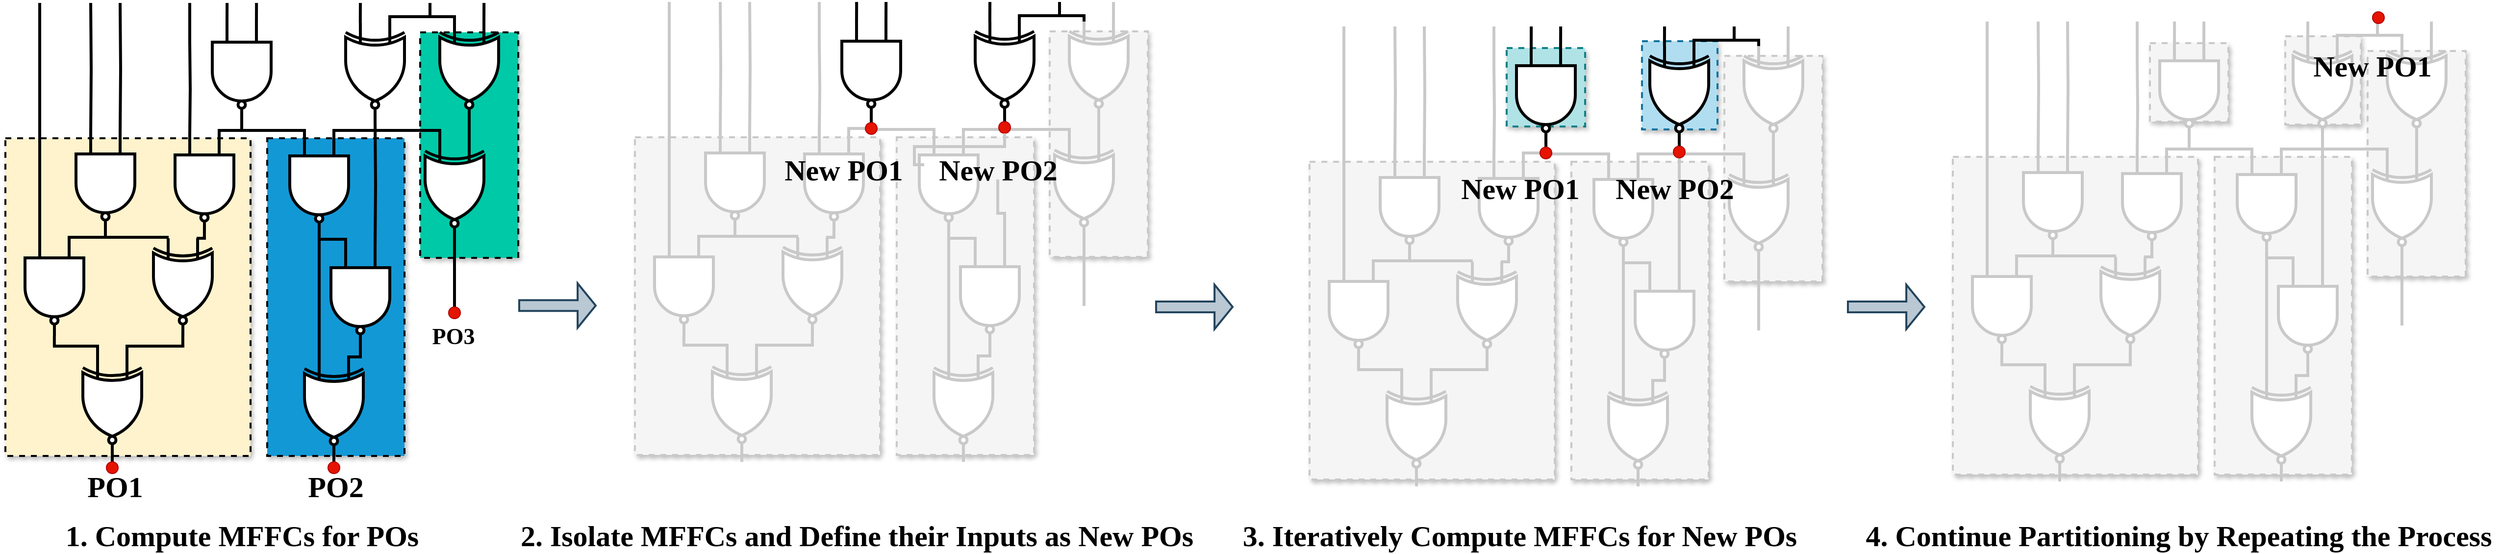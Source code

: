<mxfile version="28.0.9">
  <diagram name="Page-1" id="2kNOhNaM5vX8RXUcRJxa">
    <mxGraphModel dx="1766" dy="2917" grid="1" gridSize="10" guides="1" tooltips="1" connect="1" arrows="1" fold="1" page="1" pageScale="1" pageWidth="2550" pageHeight="600" math="0" shadow="0">
      <root>
        <mxCell id="0" />
        <mxCell id="1" parent="0" />
        <mxCell id="OmzKmfgAjD7RHGHbsQaT-342" value="" style="rounded=0;whiteSpace=wrap;html=1;dashed=1;strokeWidth=2;fillColor=#b1ddf0;strokeColor=#10739e;shadow=1;" parent="1" vertex="1">
          <mxGeometry x="1676.5" y="50" width="77" height="90" as="geometry" />
        </mxCell>
        <mxCell id="OmzKmfgAjD7RHGHbsQaT-341" value="" style="rounded=0;whiteSpace=wrap;html=1;dashed=1;strokeWidth=2;fillColor=#b0e3e6;strokeColor=#0e8088;shadow=1;" parent="1" vertex="1">
          <mxGeometry x="1538.5" y="57" width="80" height="80" as="geometry" />
        </mxCell>
        <mxCell id="OmzKmfgAjD7RHGHbsQaT-159" value="" style="rounded=0;whiteSpace=wrap;html=1;dashed=1;strokeWidth=2;fillColor=#00C9A7;strokeColor=#000000;shadow=1;" parent="1" vertex="1">
          <mxGeometry x="430.5" y="41" width="100" height="230" as="geometry" />
        </mxCell>
        <mxCell id="OmzKmfgAjD7RHGHbsQaT-158" value="" style="rounded=0;whiteSpace=wrap;html=1;dashed=1;strokeWidth=2;fillColor=#1398d6;strokeColor=#000000;shadow=1;" parent="1" vertex="1">
          <mxGeometry x="274.5" y="149" width="140" height="324" as="geometry" />
        </mxCell>
        <mxCell id="OmzKmfgAjD7RHGHbsQaT-157" value="" style="rounded=0;whiteSpace=wrap;html=1;dashed=1;strokeWidth=2;fillColor=#fef3cd;strokeColor=#000000;shadow=1;" parent="1" vertex="1">
          <mxGeometry x="7.5" y="149" width="250" height="324" as="geometry" />
        </mxCell>
        <mxCell id="OmzKmfgAjD7RHGHbsQaT-104" value="" style="endArrow=none;html=1;rounded=0;strokeWidth=3;entryX=0;entryY=0.75;entryDx=0;entryDy=0;entryPerimeter=0;" parent="1" source="OmzKmfgAjD7RHGHbsQaT-149" edge="1">
          <mxGeometry width="50" height="50" relative="1" as="geometry">
            <mxPoint x="116.5" y="468" as="sourcePoint" />
            <mxPoint x="116.5" y="480" as="targetPoint" />
          </mxGeometry>
        </mxCell>
        <mxCell id="OmzKmfgAjD7RHGHbsQaT-105" value="" style="verticalLabelPosition=bottom;shadow=0;dashed=0;align=center;html=1;verticalAlign=top;shape=mxgraph.electrical.logic_gates.logic_gate;operation=xor;negating=1;negSize=0.15;strokeWidth=3;direction=south;" parent="1" vertex="1">
          <mxGeometry x="158.5" y="251" width="60" height="100" as="geometry" />
        </mxCell>
        <mxCell id="OmzKmfgAjD7RHGHbsQaT-106" value="" style="verticalLabelPosition=bottom;shadow=0;dashed=0;align=center;html=1;verticalAlign=top;shape=mxgraph.electrical.logic_gates.logic_gate;operation=and;negating=1;negSize=0.15;strokeWidth=3;direction=south;" parent="1" vertex="1">
          <mxGeometry x="27.5" y="251" width="60" height="100" as="geometry" />
        </mxCell>
        <mxCell id="OmzKmfgAjD7RHGHbsQaT-107" value="" style="verticalLabelPosition=bottom;shadow=0;dashed=0;align=center;html=1;verticalAlign=top;shape=mxgraph.electrical.logic_gates.logic_gate;operation=and;negating=1;negSize=0.15;strokeWidth=3;direction=south;" parent="1" vertex="1">
          <mxGeometry x="79.5" y="145" width="60" height="100" as="geometry" />
        </mxCell>
        <mxCell id="OmzKmfgAjD7RHGHbsQaT-108" value="" style="endArrow=none;html=1;rounded=0;entryX=1;entryY=0.5;entryDx=0;entryDy=0;entryPerimeter=0;strokeWidth=3;" parent="1" target="OmzKmfgAjD7RHGHbsQaT-107" edge="1">
          <mxGeometry width="50" height="50" relative="1" as="geometry">
            <mxPoint x="109.5" y="251" as="sourcePoint" />
            <mxPoint x="109.5" y="340" as="targetPoint" />
          </mxGeometry>
        </mxCell>
        <mxCell id="OmzKmfgAjD7RHGHbsQaT-109" value="" style="verticalLabelPosition=bottom;shadow=0;dashed=0;align=center;html=1;verticalAlign=top;shape=mxgraph.electrical.logic_gates.logic_gate;operation=xor;negating=1;negSize=0.15;strokeWidth=3;direction=south;" parent="1" vertex="1">
          <mxGeometry x="86.5" y="373" width="60" height="100" as="geometry" />
        </mxCell>
        <mxCell id="OmzKmfgAjD7RHGHbsQaT-110" value="" style="endArrow=none;html=1;rounded=0;strokeWidth=3;entryX=0;entryY=0.75;entryDx=0;entryDy=0;entryPerimeter=0;edgeStyle=orthogonalEdgeStyle;" parent="1" target="OmzKmfgAjD7RHGHbsQaT-106" edge="1">
          <mxGeometry width="50" height="50" relative="1" as="geometry">
            <mxPoint x="42.5" y="11" as="sourcePoint" />
            <mxPoint x="18.5" y="249" as="targetPoint" />
            <Array as="points">
              <mxPoint x="42.5" y="19" />
            </Array>
          </mxGeometry>
        </mxCell>
        <mxCell id="OmzKmfgAjD7RHGHbsQaT-111" value="" style="endArrow=none;html=1;rounded=0;strokeWidth=3;entryX=0;entryY=0.75;entryDx=0;entryDy=0;entryPerimeter=0;edgeStyle=orthogonalEdgeStyle;" parent="1" target="OmzKmfgAjD7RHGHbsQaT-107" edge="1">
          <mxGeometry width="50" height="50" relative="1" as="geometry">
            <mxPoint x="94.5" y="11" as="sourcePoint" />
            <mxPoint x="99.5" y="130" as="targetPoint" />
          </mxGeometry>
        </mxCell>
        <mxCell id="OmzKmfgAjD7RHGHbsQaT-112" value="" style="endArrow=none;html=1;rounded=0;strokeWidth=3;entryX=0;entryY=0.25;entryDx=0;entryDy=0;entryPerimeter=0;edgeStyle=orthogonalEdgeStyle;" parent="1" target="OmzKmfgAjD7RHGHbsQaT-107" edge="1">
          <mxGeometry width="50" height="50" relative="1" as="geometry">
            <mxPoint x="124.5" y="11" as="sourcePoint" />
            <mxPoint x="104.5" y="160" as="targetPoint" />
          </mxGeometry>
        </mxCell>
        <mxCell id="OmzKmfgAjD7RHGHbsQaT-113" value="" style="verticalLabelPosition=bottom;shadow=0;dashed=0;align=center;html=1;verticalAlign=top;shape=mxgraph.electrical.logic_gates.logic_gate;operation=and;negating=1;negSize=0.15;strokeWidth=3;direction=south;" parent="1" vertex="1">
          <mxGeometry x="180.5" y="146" width="60" height="100" as="geometry" />
        </mxCell>
        <mxCell id="OmzKmfgAjD7RHGHbsQaT-114" value="" style="endArrow=none;html=1;rounded=0;strokeWidth=3;" parent="1" edge="1">
          <mxGeometry width="50" height="50" relative="1" as="geometry">
            <mxPoint x="212" y="251" as="sourcePoint" />
            <mxPoint x="202.5" y="251" as="targetPoint" />
          </mxGeometry>
        </mxCell>
        <mxCell id="OmzKmfgAjD7RHGHbsQaT-115" value="" style="endArrow=none;html=1;rounded=0;strokeWidth=3;entryX=0;entryY=0.75;entryDx=0;entryDy=0;entryPerimeter=0;edgeStyle=orthogonalEdgeStyle;" parent="1" target="OmzKmfgAjD7RHGHbsQaT-113" edge="1">
          <mxGeometry width="50" height="50" relative="1" as="geometry">
            <mxPoint x="195.5" y="51" as="sourcePoint" />
            <mxPoint x="190.5" y="141" as="targetPoint" />
          </mxGeometry>
        </mxCell>
        <mxCell id="OmzKmfgAjD7RHGHbsQaT-116" value="" style="verticalLabelPosition=bottom;shadow=0;dashed=0;align=center;html=1;verticalAlign=top;shape=mxgraph.electrical.logic_gates.logic_gate;operation=and;negating=1;negSize=0.15;strokeWidth=3;direction=south;" parent="1" vertex="1">
          <mxGeometry x="218.5" y="31" width="60" height="100" as="geometry" />
        </mxCell>
        <mxCell id="OmzKmfgAjD7RHGHbsQaT-117" value="" style="endArrow=none;html=1;rounded=0;strokeWidth=3;entryX=0;entryY=0.25;entryDx=0;entryDy=0;entryPerimeter=0;edgeStyle=orthogonalEdgeStyle;exitX=1;exitY=0.5;exitDx=0;exitDy=0;exitPerimeter=0;" parent="1" source="OmzKmfgAjD7RHGHbsQaT-116" target="OmzKmfgAjD7RHGHbsQaT-113" edge="1">
          <mxGeometry width="50" height="50" relative="1" as="geometry">
            <mxPoint x="167.5" y="61" as="sourcePoint" />
            <mxPoint x="167.5" y="151" as="targetPoint" />
          </mxGeometry>
        </mxCell>
        <mxCell id="OmzKmfgAjD7RHGHbsQaT-118" value="" style="verticalLabelPosition=bottom;shadow=0;dashed=0;align=center;html=1;verticalAlign=top;shape=mxgraph.electrical.logic_gates.logic_gate;operation=and;negating=1;negSize=0.15;strokeWidth=3;direction=south;" parent="1" vertex="1">
          <mxGeometry x="297.5" y="147" width="60" height="100" as="geometry" />
        </mxCell>
        <mxCell id="OmzKmfgAjD7RHGHbsQaT-119" value="" style="endArrow=none;html=1;rounded=0;strokeWidth=3;edgeStyle=orthogonalEdgeStyle;exitX=0;exitY=0.75;exitDx=0;exitDy=0;exitPerimeter=0;" parent="1" source="OmzKmfgAjD7RHGHbsQaT-118" edge="1">
          <mxGeometry width="50" height="50" relative="1" as="geometry">
            <mxPoint x="302.5" y="150" as="sourcePoint" />
            <mxPoint x="242.5" y="141" as="targetPoint" />
            <Array as="points">
              <mxPoint x="312.5" y="141" />
            </Array>
          </mxGeometry>
        </mxCell>
        <mxCell id="OmzKmfgAjD7RHGHbsQaT-120" value="" style="verticalLabelPosition=bottom;shadow=0;dashed=0;align=center;html=1;verticalAlign=top;shape=mxgraph.electrical.logic_gates.logic_gate;operation=xor;negating=1;negSize=0.15;strokeWidth=3;direction=south;" parent="1" vertex="1">
          <mxGeometry x="312.5" y="374" width="60" height="100" as="geometry" />
        </mxCell>
        <mxCell id="OmzKmfgAjD7RHGHbsQaT-121" value="" style="endArrow=none;html=1;rounded=0;strokeWidth=3;entryX=0;entryY=0.75;entryDx=0;entryDy=0;entryPerimeter=0;edgeStyle=orthogonalEdgeStyle;exitX=1;exitY=0.5;exitDx=0;exitDy=0;exitPerimeter=0;" parent="1" source="OmzKmfgAjD7RHGHbsQaT-118" target="OmzKmfgAjD7RHGHbsQaT-120" edge="1">
          <mxGeometry width="50" height="50" relative="1" as="geometry">
            <mxPoint x="307.5" y="231" as="sourcePoint" />
            <mxPoint x="307.5" y="471" as="targetPoint" />
          </mxGeometry>
        </mxCell>
        <mxCell id="OmzKmfgAjD7RHGHbsQaT-122" value="" style="endArrow=none;html=1;rounded=0;strokeWidth=3;" parent="1" edge="1">
          <mxGeometry width="50" height="50" relative="1" as="geometry">
            <mxPoint x="71" y="250" as="sourcePoint" />
            <mxPoint x="174" y="250" as="targetPoint" />
          </mxGeometry>
        </mxCell>
        <mxCell id="OmzKmfgAjD7RHGHbsQaT-123" value="" style="verticalLabelPosition=bottom;shadow=0;dashed=0;align=center;html=1;verticalAlign=top;shape=mxgraph.electrical.logic_gates.logic_gate;operation=and;negating=1;negSize=0.15;strokeWidth=3;direction=south;" parent="1" vertex="1">
          <mxGeometry x="339.5" y="261" width="60" height="100" as="geometry" />
        </mxCell>
        <mxCell id="OmzKmfgAjD7RHGHbsQaT-124" value="" style="endArrow=none;html=1;rounded=0;strokeWidth=3;edgeStyle=orthogonalEdgeStyle;exitX=0;exitY=0.75;exitDx=0;exitDy=0;exitPerimeter=0;" parent="1" source="OmzKmfgAjD7RHGHbsQaT-123" edge="1">
          <mxGeometry width="50" height="50" relative="1" as="geometry">
            <mxPoint x="372.49" y="261" as="sourcePoint" />
            <mxPoint x="327.49" y="245" as="targetPoint" />
            <Array as="points">
              <mxPoint x="354.5" y="252" />
              <mxPoint x="327.5" y="252" />
            </Array>
          </mxGeometry>
        </mxCell>
        <mxCell id="OmzKmfgAjD7RHGHbsQaT-125" value="" style="verticalLabelPosition=bottom;shadow=0;dashed=0;align=center;html=1;verticalAlign=top;shape=mxgraph.electrical.logic_gates.logic_gate;operation=xor;negating=1;negSize=0.15;strokeWidth=3;direction=south;" parent="1" vertex="1">
          <mxGeometry x="354.5" y="31" width="60" height="100" as="geometry" />
        </mxCell>
        <mxCell id="OmzKmfgAjD7RHGHbsQaT-126" value="" style="verticalLabelPosition=bottom;shadow=0;dashed=0;align=center;html=1;verticalAlign=top;shape=mxgraph.electrical.logic_gates.logic_gate;operation=xor;negating=1;negSize=0.15;strokeWidth=3;direction=south;" parent="1" vertex="1">
          <mxGeometry x="450.5" y="31" width="60" height="100" as="geometry" />
        </mxCell>
        <mxCell id="OmzKmfgAjD7RHGHbsQaT-127" value="" style="endArrow=none;html=1;rounded=0;strokeWidth=3;entryX=0;entryY=0.25;entryDx=0;entryDy=0;entryPerimeter=0;edgeStyle=orthogonalEdgeStyle;" parent="1" target="OmzKmfgAjD7RHGHbsQaT-123" edge="1">
          <mxGeometry width="50" height="50" relative="1" as="geometry">
            <mxPoint x="384.5" y="131" as="sourcePoint" />
            <mxPoint x="384.21" y="261" as="targetPoint" />
          </mxGeometry>
        </mxCell>
        <mxCell id="OmzKmfgAjD7RHGHbsQaT-128" value="" style="verticalLabelPosition=bottom;shadow=0;dashed=0;align=center;html=1;verticalAlign=top;shape=mxgraph.electrical.logic_gates.logic_gate;operation=xor;negating=1;negSize=0.15;strokeWidth=3;direction=south;" parent="1" vertex="1">
          <mxGeometry x="435.5" y="152" width="60" height="100" as="geometry" />
        </mxCell>
        <mxCell id="OmzKmfgAjD7RHGHbsQaT-129" value="" style="endArrow=none;html=1;rounded=0;strokeWidth=3;exitX=1;exitY=0.5;exitDx=0;exitDy=0;exitPerimeter=0;entryX=0.09;entryY=0.25;entryDx=0;entryDy=0;entryPerimeter=0;" parent="1" source="OmzKmfgAjD7RHGHbsQaT-126" target="OmzKmfgAjD7RHGHbsQaT-128" edge="1">
          <mxGeometry width="50" height="50" relative="1" as="geometry">
            <mxPoint x="375.5" y="141" as="sourcePoint" />
            <mxPoint x="480.5" y="151" as="targetPoint" />
          </mxGeometry>
        </mxCell>
        <mxCell id="OmzKmfgAjD7RHGHbsQaT-130" value="" style="endArrow=none;html=1;rounded=0;strokeWidth=3;edgeStyle=orthogonalEdgeStyle;exitX=0;exitY=0.75;exitDx=0;exitDy=0;exitPerimeter=0;entryX=0;entryY=0.25;entryDx=0;entryDy=0;entryPerimeter=0;" parent="1" source="OmzKmfgAjD7RHGHbsQaT-128" target="OmzKmfgAjD7RHGHbsQaT-118" edge="1">
          <mxGeometry width="50" height="50" relative="1" as="geometry">
            <mxPoint x="432.49" y="137" as="sourcePoint" />
            <mxPoint x="387.49" y="121" as="targetPoint" />
            <Array as="points">
              <mxPoint x="450.5" y="141" />
              <mxPoint x="342.5" y="141" />
            </Array>
          </mxGeometry>
        </mxCell>
        <mxCell id="OmzKmfgAjD7RHGHbsQaT-131" value="" style="endArrow=none;html=1;rounded=0;strokeWidth=3;exitX=0.986;exitY=0.5;exitDx=0;exitDy=0;exitPerimeter=0;" parent="1" source="OmzKmfgAjD7RHGHbsQaT-128" edge="1">
          <mxGeometry width="50" height="50" relative="1" as="geometry">
            <mxPoint x="465.21" y="252" as="sourcePoint" />
            <mxPoint x="465.5" y="321" as="targetPoint" />
          </mxGeometry>
        </mxCell>
        <mxCell id="OmzKmfgAjD7RHGHbsQaT-132" value="" style="endArrow=none;html=1;rounded=0;strokeWidth=3;edgeStyle=orthogonalEdgeStyle;exitX=0;exitY=0.75;exitDx=0;exitDy=0;exitPerimeter=0;entryX=0;entryY=0.25;entryDx=0;entryDy=0;entryPerimeter=0;" parent="1" source="OmzKmfgAjD7RHGHbsQaT-126" edge="1">
          <mxGeometry width="50" height="50" relative="1" as="geometry">
            <mxPoint x="544.5" y="36" as="sourcePoint" />
            <mxPoint x="399.5" y="31" as="targetPoint" />
            <Array as="points">
              <mxPoint x="465.5" y="25" />
              <mxPoint x="399.5" y="25" />
            </Array>
          </mxGeometry>
        </mxCell>
        <mxCell id="OmzKmfgAjD7RHGHbsQaT-133" value="" style="endArrow=none;html=1;rounded=0;strokeWidth=3;entryX=0.09;entryY=0.25;entryDx=0;entryDy=0;entryPerimeter=0;" parent="1" edge="1">
          <mxGeometry width="50" height="50" relative="1" as="geometry">
            <mxPoint x="440.5" y="11" as="sourcePoint" />
            <mxPoint x="440.5" y="26" as="targetPoint" />
          </mxGeometry>
        </mxCell>
        <mxCell id="OmzKmfgAjD7RHGHbsQaT-134" value="" style="endArrow=none;html=1;rounded=0;strokeWidth=3;entryX=0.09;entryY=0.25;entryDx=0;entryDy=0;entryPerimeter=0;" parent="1" edge="1">
          <mxGeometry width="50" height="50" relative="1" as="geometry">
            <mxPoint x="369.5" y="11" as="sourcePoint" />
            <mxPoint x="369.42" y="31" as="targetPoint" />
          </mxGeometry>
        </mxCell>
        <mxCell id="OmzKmfgAjD7RHGHbsQaT-135" value="" style="endArrow=none;html=1;rounded=0;strokeWidth=3;entryX=0.09;entryY=0.25;entryDx=0;entryDy=0;entryPerimeter=0;" parent="1" edge="1">
          <mxGeometry width="50" height="50" relative="1" as="geometry">
            <mxPoint x="495.58" y="11" as="sourcePoint" />
            <mxPoint x="495.5" y="31" as="targetPoint" />
          </mxGeometry>
        </mxCell>
        <mxCell id="OmzKmfgAjD7RHGHbsQaT-136" value="" style="endArrow=none;html=1;rounded=0;strokeWidth=3;entryX=0.09;entryY=0.25;entryDx=0;entryDy=0;entryPerimeter=0;" parent="1" edge="1">
          <mxGeometry width="50" height="50" relative="1" as="geometry">
            <mxPoint x="233.58" y="11" as="sourcePoint" />
            <mxPoint x="233.5" y="31" as="targetPoint" />
          </mxGeometry>
        </mxCell>
        <mxCell id="OmzKmfgAjD7RHGHbsQaT-137" value="" style="endArrow=none;html=1;rounded=0;strokeWidth=3;entryX=0.09;entryY=0.25;entryDx=0;entryDy=0;entryPerimeter=0;" parent="1" edge="1">
          <mxGeometry width="50" height="50" relative="1" as="geometry">
            <mxPoint x="263.58" y="11" as="sourcePoint" />
            <mxPoint x="263.5" y="31" as="targetPoint" />
          </mxGeometry>
        </mxCell>
        <mxCell id="OmzKmfgAjD7RHGHbsQaT-138" value="" style="endArrow=none;html=1;rounded=0;strokeWidth=3;entryX=0.09;entryY=0.25;entryDx=0;entryDy=0;entryPerimeter=0;" parent="1" edge="1">
          <mxGeometry width="50" height="50" relative="1" as="geometry">
            <mxPoint x="195.5" y="11" as="sourcePoint" />
            <mxPoint x="195.5" y="51" as="targetPoint" />
          </mxGeometry>
        </mxCell>
        <mxCell id="OmzKmfgAjD7RHGHbsQaT-139" value="" style="endArrow=none;html=1;rounded=0;strokeWidth=3;" parent="1" edge="1">
          <mxGeometry width="50" height="50" relative="1" as="geometry">
            <mxPoint x="210.45" y="251" as="sourcePoint" />
            <mxPoint x="210.45" y="241" as="targetPoint" />
            <Array as="points">
              <mxPoint x="210.45" y="251" />
            </Array>
          </mxGeometry>
        </mxCell>
        <mxCell id="OmzKmfgAjD7RHGHbsQaT-140" value="" style="endArrow=none;html=1;rounded=0;strokeWidth=3;edgeStyle=orthogonalEdgeStyle;exitX=1;exitY=0.5;exitDx=0;exitDy=0;exitPerimeter=0;entryX=0;entryY=0.25;entryDx=0;entryDy=0;entryPerimeter=0;" parent="1" source="OmzKmfgAjD7RHGHbsQaT-123" target="OmzKmfgAjD7RHGHbsQaT-120" edge="1">
          <mxGeometry width="50" height="50" relative="1" as="geometry">
            <mxPoint x="384.51" y="381" as="sourcePoint" />
            <mxPoint x="357.5" y="365" as="targetPoint" />
            <Array as="points">
              <mxPoint x="369.5" y="372" />
              <mxPoint x="357.5" y="372" />
            </Array>
          </mxGeometry>
        </mxCell>
        <mxCell id="OmzKmfgAjD7RHGHbsQaT-141" value="" style="endArrow=none;html=1;rounded=0;strokeWidth=3;" parent="1" edge="1">
          <mxGeometry width="50" height="50" relative="1" as="geometry">
            <mxPoint x="56" y="361" as="sourcePoint" />
            <mxPoint x="103" y="361" as="targetPoint" />
          </mxGeometry>
        </mxCell>
        <mxCell id="OmzKmfgAjD7RHGHbsQaT-142" value="" style="endArrow=none;html=1;rounded=0;strokeWidth=3;" parent="1" edge="1">
          <mxGeometry width="50" height="50" relative="1" as="geometry">
            <mxPoint x="130" y="361" as="sourcePoint" />
            <mxPoint x="190" y="361" as="targetPoint" />
          </mxGeometry>
        </mxCell>
        <mxCell id="OmzKmfgAjD7RHGHbsQaT-143" value="" style="endArrow=none;html=1;rounded=0;strokeWidth=3;" parent="1" edge="1">
          <mxGeometry width="50" height="50" relative="1" as="geometry">
            <mxPoint x="57.43" y="351" as="sourcePoint" />
            <mxPoint x="57.43" y="361" as="targetPoint" />
          </mxGeometry>
        </mxCell>
        <mxCell id="OmzKmfgAjD7RHGHbsQaT-144" value="" style="endArrow=none;html=1;rounded=0;strokeWidth=3;entryX=0;entryY=0.75;entryDx=0;entryDy=0;entryPerimeter=0;" parent="1" target="OmzKmfgAjD7RHGHbsQaT-109" edge="1">
          <mxGeometry width="50" height="50" relative="1" as="geometry">
            <mxPoint x="101.5" y="361" as="sourcePoint" />
            <mxPoint x="109.4" y="374.5" as="targetPoint" />
          </mxGeometry>
        </mxCell>
        <mxCell id="OmzKmfgAjD7RHGHbsQaT-145" value="" style="endArrow=none;html=1;rounded=0;strokeWidth=3;entryX=0;entryY=0.75;entryDx=0;entryDy=0;entryPerimeter=0;" parent="1" edge="1">
          <mxGeometry width="50" height="50" relative="1" as="geometry">
            <mxPoint x="131.5" y="361" as="sourcePoint" />
            <mxPoint x="131.5" y="374.5" as="targetPoint" />
          </mxGeometry>
        </mxCell>
        <mxCell id="OmzKmfgAjD7RHGHbsQaT-146" value="" style="endArrow=none;html=1;rounded=0;strokeWidth=3;entryX=0;entryY=0.75;entryDx=0;entryDy=0;entryPerimeter=0;" parent="1" edge="1">
          <mxGeometry width="50" height="50" relative="1" as="geometry">
            <mxPoint x="188.44" y="347.5" as="sourcePoint" />
            <mxPoint x="188.44" y="361" as="targetPoint" />
          </mxGeometry>
        </mxCell>
        <mxCell id="OmzKmfgAjD7RHGHbsQaT-147" value="" style="endArrow=none;html=1;rounded=0;strokeWidth=3;entryX=0;entryY=0.75;entryDx=0;entryDy=0;entryPerimeter=0;" parent="1" edge="1">
          <mxGeometry width="50" height="50" relative="1" as="geometry">
            <mxPoint x="342.5" y="468" as="sourcePoint" />
            <mxPoint x="342.5" y="480" as="targetPoint" />
          </mxGeometry>
        </mxCell>
        <mxCell id="OmzKmfgAjD7RHGHbsQaT-152" value="" style="endArrow=none;html=1;rounded=0;strokeWidth=3;entryX=0.5;entryY=0;entryDx=0;entryDy=0;" parent="1" target="OmzKmfgAjD7RHGHbsQaT-149" edge="1">
          <mxGeometry width="50" height="50" relative="1" as="geometry">
            <mxPoint x="116.5" y="468" as="sourcePoint" />
            <mxPoint x="116.5" y="480" as="targetPoint" />
          </mxGeometry>
        </mxCell>
        <mxCell id="OmzKmfgAjD7RHGHbsQaT-149" value="" style="ellipse;whiteSpace=wrap;html=1;aspect=fixed;strokeColor=#B20000;fillColor=#e51400;fontColor=#ffffff;" parent="1" vertex="1">
          <mxGeometry x="110.5" y="479" width="12" height="12" as="geometry" />
        </mxCell>
        <mxCell id="OmzKmfgAjD7RHGHbsQaT-153" value="" style="ellipse;whiteSpace=wrap;html=1;aspect=fixed;strokeColor=#B20000;fillColor=#e51400;fontColor=#ffffff;" parent="1" vertex="1">
          <mxGeometry x="336.5" y="479" width="12" height="12" as="geometry" />
        </mxCell>
        <mxCell id="OmzKmfgAjD7RHGHbsQaT-154" value="&lt;font style=&quot;font-size: 30px;&quot; face=&quot;Times New Roman&quot;&gt;&lt;b style=&quot;&quot;&gt;1.&amp;nbsp;&lt;/b&gt;&lt;/font&gt;&lt;font face=&quot;Times New Roman&quot;&gt;&lt;span style=&quot;font-size: 30px;&quot;&gt;&lt;b&gt;Compute MFFCs for POs&lt;/b&gt;&lt;/span&gt;&lt;/font&gt;" style="text;html=1;align=center;verticalAlign=middle;whiteSpace=wrap;rounded=0;" parent="1" vertex="1">
          <mxGeometry x="39.75" y="539" width="417.5" height="30" as="geometry" />
        </mxCell>
        <mxCell id="OmzKmfgAjD7RHGHbsQaT-155" value="&lt;font style=&quot;font-size: 30px;&quot; face=&quot;Times New Roman&quot;&gt;&lt;b style=&quot;&quot;&gt;PO1&lt;/b&gt;&lt;/font&gt;" style="text;html=1;align=center;verticalAlign=middle;whiteSpace=wrap;rounded=0;" parent="1" vertex="1">
          <mxGeometry x="72.5" y="494" width="93" height="20" as="geometry" />
        </mxCell>
        <mxCell id="OmzKmfgAjD7RHGHbsQaT-156" value="&lt;font style=&quot;font-size: 30px;&quot; face=&quot;Times New Roman&quot;&gt;&lt;b style=&quot;&quot;&gt;PO2&lt;/b&gt;&lt;/font&gt;" style="text;html=1;align=center;verticalAlign=middle;whiteSpace=wrap;rounded=0;" parent="1" vertex="1">
          <mxGeometry x="297.5" y="494" width="93" height="20" as="geometry" />
        </mxCell>
        <mxCell id="OmzKmfgAjD7RHGHbsQaT-160" value="&lt;font style=&quot;font-size: 23px;&quot; face=&quot;Times New Roman&quot;&gt;&lt;b&gt;PO3&lt;/b&gt;&lt;/font&gt;" style="text;html=1;align=center;verticalAlign=middle;whiteSpace=wrap;rounded=0;" parent="1" vertex="1">
          <mxGeometry x="417.5" y="341" width="93" height="20" as="geometry" />
        </mxCell>
        <mxCell id="OmzKmfgAjD7RHGHbsQaT-161" value="" style="ellipse;whiteSpace=wrap;html=1;aspect=fixed;strokeColor=#B20000;fillColor=#e51400;fontColor=#ffffff;" parent="1" vertex="1">
          <mxGeometry x="459.5" y="321" width="12" height="12" as="geometry" />
        </mxCell>
        <mxCell id="OmzKmfgAjD7RHGHbsQaT-217" value="" style="rounded=0;whiteSpace=wrap;html=1;dashed=1;strokeWidth=2;fillColor=#f5f5f5;strokeColor=#C9C9C9;shadow=1;fontColor=#333333;" parent="1" vertex="1">
          <mxGeometry x="1072.5" y="40" width="100" height="230" as="geometry" />
        </mxCell>
        <mxCell id="OmzKmfgAjD7RHGHbsQaT-218" value="" style="rounded=0;whiteSpace=wrap;html=1;dashed=1;strokeWidth=2;fillColor=#f5f5f5;strokeColor=#C9C9C9;shadow=1;fontColor=#333333;" parent="1" vertex="1">
          <mxGeometry x="916.5" y="148" width="140" height="324" as="geometry" />
        </mxCell>
        <mxCell id="OmzKmfgAjD7RHGHbsQaT-219" value="" style="rounded=0;whiteSpace=wrap;html=1;dashed=1;strokeWidth=2;fillColor=#f5f5f5;strokeColor=#C9C9C9;shadow=1;fontColor=#333333;" parent="1" vertex="1">
          <mxGeometry x="649.5" y="148" width="250" height="324" as="geometry" />
        </mxCell>
        <mxCell id="OmzKmfgAjD7RHGHbsQaT-222" value="" style="endArrow=none;html=1;rounded=0;strokeWidth=3;entryX=0;entryY=0.75;entryDx=0;entryDy=0;entryPerimeter=0;strokeColor=light-dark(#c9c9c9, #ededed);" parent="1" edge="1">
          <mxGeometry width="50" height="50" relative="1" as="geometry">
            <mxPoint x="758.5" y="478" as="sourcePoint" />
            <mxPoint x="758.5" y="479" as="targetPoint" />
          </mxGeometry>
        </mxCell>
        <mxCell id="OmzKmfgAjD7RHGHbsQaT-223" value="" style="verticalLabelPosition=bottom;shadow=0;dashed=0;align=center;html=1;verticalAlign=top;shape=mxgraph.electrical.logic_gates.logic_gate;operation=xor;negating=1;negSize=0.15;strokeWidth=3;direction=south;strokeColor=light-dark(#c9c9c9, #ededed);" parent="1" vertex="1">
          <mxGeometry x="800.5" y="250" width="60" height="100" as="geometry" />
        </mxCell>
        <mxCell id="OmzKmfgAjD7RHGHbsQaT-224" value="" style="verticalLabelPosition=bottom;shadow=0;dashed=0;align=center;html=1;verticalAlign=top;shape=mxgraph.electrical.logic_gates.logic_gate;operation=and;negating=1;negSize=0.15;strokeWidth=3;direction=south;strokeColor=light-dark(#c9c9c9, #ededed);" parent="1" vertex="1">
          <mxGeometry x="669.5" y="250" width="60" height="100" as="geometry" />
        </mxCell>
        <mxCell id="OmzKmfgAjD7RHGHbsQaT-225" value="" style="verticalLabelPosition=bottom;shadow=0;dashed=0;align=center;html=1;verticalAlign=top;shape=mxgraph.electrical.logic_gates.logic_gate;operation=and;negating=1;negSize=0.15;strokeWidth=3;direction=south;strokeColor=light-dark(#c9c9c9, #ededed);" parent="1" vertex="1">
          <mxGeometry x="721.5" y="144" width="60" height="100" as="geometry" />
        </mxCell>
        <mxCell id="OmzKmfgAjD7RHGHbsQaT-226" value="" style="endArrow=none;html=1;rounded=0;entryX=1;entryY=0.5;entryDx=0;entryDy=0;entryPerimeter=0;strokeWidth=3;strokeColor=light-dark(#c9c9c9, #ededed);" parent="1" target="OmzKmfgAjD7RHGHbsQaT-225" edge="1">
          <mxGeometry width="50" height="50" relative="1" as="geometry">
            <mxPoint x="751.5" y="250" as="sourcePoint" />
            <mxPoint x="751.5" y="339" as="targetPoint" />
          </mxGeometry>
        </mxCell>
        <mxCell id="OmzKmfgAjD7RHGHbsQaT-227" value="" style="verticalLabelPosition=bottom;shadow=0;dashed=0;align=center;html=1;verticalAlign=top;shape=mxgraph.electrical.logic_gates.logic_gate;operation=xor;negating=1;negSize=0.15;strokeWidth=3;direction=south;strokeColor=light-dark(#c9c9c9, #ededed);" parent="1" vertex="1">
          <mxGeometry x="728.5" y="372" width="60" height="100" as="geometry" />
        </mxCell>
        <mxCell id="OmzKmfgAjD7RHGHbsQaT-228" value="" style="endArrow=none;html=1;rounded=0;strokeWidth=3;entryX=0;entryY=0.75;entryDx=0;entryDy=0;entryPerimeter=0;edgeStyle=orthogonalEdgeStyle;strokeColor=light-dark(#c9c9c9, #ededed);" parent="1" target="OmzKmfgAjD7RHGHbsQaT-224" edge="1">
          <mxGeometry width="50" height="50" relative="1" as="geometry">
            <mxPoint x="684.5" y="10" as="sourcePoint" />
            <mxPoint x="660.5" y="248" as="targetPoint" />
            <Array as="points">
              <mxPoint x="684.5" y="18" />
            </Array>
          </mxGeometry>
        </mxCell>
        <mxCell id="OmzKmfgAjD7RHGHbsQaT-229" value="" style="endArrow=none;html=1;rounded=0;strokeWidth=3;entryX=0;entryY=0.75;entryDx=0;entryDy=0;entryPerimeter=0;edgeStyle=orthogonalEdgeStyle;strokeColor=#C9C9C9;" parent="1" target="OmzKmfgAjD7RHGHbsQaT-225" edge="1">
          <mxGeometry width="50" height="50" relative="1" as="geometry">
            <mxPoint x="736.5" y="10" as="sourcePoint" />
            <mxPoint x="741.5" y="129" as="targetPoint" />
          </mxGeometry>
        </mxCell>
        <mxCell id="OmzKmfgAjD7RHGHbsQaT-230" value="" style="endArrow=none;html=1;rounded=0;strokeWidth=3;entryX=0;entryY=0.25;entryDx=0;entryDy=0;entryPerimeter=0;edgeStyle=orthogonalEdgeStyle;strokeColor=#C9C9C9;" parent="1" target="OmzKmfgAjD7RHGHbsQaT-225" edge="1">
          <mxGeometry width="50" height="50" relative="1" as="geometry">
            <mxPoint x="766.5" y="10" as="sourcePoint" />
            <mxPoint x="746.5" y="159" as="targetPoint" />
          </mxGeometry>
        </mxCell>
        <mxCell id="OmzKmfgAjD7RHGHbsQaT-231" value="" style="verticalLabelPosition=bottom;shadow=0;dashed=0;align=center;html=1;verticalAlign=top;shape=mxgraph.electrical.logic_gates.logic_gate;operation=and;negating=1;negSize=0.15;strokeWidth=3;direction=south;strokeColor=light-dark(#c9c9c9, #ededed);" parent="1" vertex="1">
          <mxGeometry x="822.5" y="145" width="60" height="100" as="geometry" />
        </mxCell>
        <mxCell id="OmzKmfgAjD7RHGHbsQaT-232" value="" style="endArrow=none;html=1;rounded=0;strokeWidth=3;strokeColor=light-dark(#c9c9c9, #ededed);" parent="1" edge="1">
          <mxGeometry width="50" height="50" relative="1" as="geometry">
            <mxPoint x="854" y="250" as="sourcePoint" />
            <mxPoint x="844.5" y="250" as="targetPoint" />
          </mxGeometry>
        </mxCell>
        <mxCell id="OmzKmfgAjD7RHGHbsQaT-233" value="" style="endArrow=none;html=1;rounded=0;strokeWidth=3;entryX=0;entryY=0.75;entryDx=0;entryDy=0;entryPerimeter=0;edgeStyle=orthogonalEdgeStyle;strokeColor=#C9C9C9;" parent="1" target="OmzKmfgAjD7RHGHbsQaT-231" edge="1">
          <mxGeometry width="50" height="50" relative="1" as="geometry">
            <mxPoint x="837.5" y="50" as="sourcePoint" />
            <mxPoint x="832.5" y="140" as="targetPoint" />
          </mxGeometry>
        </mxCell>
        <mxCell id="OmzKmfgAjD7RHGHbsQaT-234" value="" style="verticalLabelPosition=bottom;shadow=0;dashed=0;align=center;html=1;verticalAlign=top;shape=mxgraph.electrical.logic_gates.logic_gate;operation=and;negating=1;negSize=0.15;strokeWidth=3;direction=south;" parent="1" vertex="1">
          <mxGeometry x="860.5" y="30" width="60" height="100" as="geometry" />
        </mxCell>
        <mxCell id="OmzKmfgAjD7RHGHbsQaT-235" value="" style="endArrow=none;html=1;rounded=0;strokeWidth=3;entryX=0;entryY=0.25;entryDx=0;entryDy=0;entryPerimeter=0;edgeStyle=orthogonalEdgeStyle;exitX=0;exitY=0.5;exitDx=0;exitDy=0;strokeColor=#C9C9C9;" parent="1" source="OmzKmfgAjD7RHGHbsQaT-275" target="OmzKmfgAjD7RHGHbsQaT-231" edge="1">
          <mxGeometry width="50" height="50" relative="1" as="geometry">
            <mxPoint x="883.5" y="141" as="sourcePoint" />
            <mxPoint x="809.5" y="150" as="targetPoint" />
          </mxGeometry>
        </mxCell>
        <mxCell id="OmzKmfgAjD7RHGHbsQaT-236" value="" style="verticalLabelPosition=bottom;shadow=0;dashed=0;align=center;html=1;verticalAlign=top;shape=mxgraph.electrical.logic_gates.logic_gate;operation=and;negating=1;negSize=0.15;strokeWidth=3;direction=south;strokeColor=light-dark(#c9c9c9, #ededed);" parent="1" vertex="1">
          <mxGeometry x="939.5" y="146" width="60" height="100" as="geometry" />
        </mxCell>
        <mxCell id="OmzKmfgAjD7RHGHbsQaT-238" value="" style="verticalLabelPosition=bottom;shadow=0;dashed=0;align=center;html=1;verticalAlign=top;shape=mxgraph.electrical.logic_gates.logic_gate;operation=xor;negating=1;negSize=0.15;strokeWidth=3;direction=south;strokeColor=light-dark(#c9c9c9, #ededed);" parent="1" vertex="1">
          <mxGeometry x="954.5" y="373" width="60" height="100" as="geometry" />
        </mxCell>
        <mxCell id="OmzKmfgAjD7RHGHbsQaT-239" value="" style="endArrow=none;html=1;rounded=0;strokeWidth=3;entryX=0;entryY=0.75;entryDx=0;entryDy=0;entryPerimeter=0;edgeStyle=orthogonalEdgeStyle;exitX=1;exitY=0.5;exitDx=0;exitDy=0;exitPerimeter=0;strokeColor=light-dark(#c9c9c9, #ededed);" parent="1" source="OmzKmfgAjD7RHGHbsQaT-236" target="OmzKmfgAjD7RHGHbsQaT-238" edge="1">
          <mxGeometry width="50" height="50" relative="1" as="geometry">
            <mxPoint x="949.5" y="230" as="sourcePoint" />
            <mxPoint x="949.5" y="470" as="targetPoint" />
          </mxGeometry>
        </mxCell>
        <mxCell id="OmzKmfgAjD7RHGHbsQaT-240" value="" style="endArrow=none;html=1;rounded=0;strokeWidth=3;strokeColor=light-dark(#c9c9c9, #ededed);" parent="1" edge="1">
          <mxGeometry width="50" height="50" relative="1" as="geometry">
            <mxPoint x="713" y="249" as="sourcePoint" />
            <mxPoint x="816" y="249" as="targetPoint" />
          </mxGeometry>
        </mxCell>
        <mxCell id="OmzKmfgAjD7RHGHbsQaT-241" value="" style="verticalLabelPosition=bottom;shadow=0;dashed=0;align=center;html=1;verticalAlign=top;shape=mxgraph.electrical.logic_gates.logic_gate;operation=and;negating=1;negSize=0.15;strokeWidth=3;direction=south;strokeColor=light-dark(#c9c9c9, #ededed);" parent="1" vertex="1">
          <mxGeometry x="981.5" y="260" width="60" height="100" as="geometry" />
        </mxCell>
        <mxCell id="OmzKmfgAjD7RHGHbsQaT-242" value="" style="endArrow=none;html=1;rounded=0;strokeWidth=3;edgeStyle=orthogonalEdgeStyle;exitX=0;exitY=0.75;exitDx=0;exitDy=0;exitPerimeter=0;strokeColor=light-dark(#c9c9c9, #ededed);" parent="1" source="OmzKmfgAjD7RHGHbsQaT-241" edge="1">
          <mxGeometry width="50" height="50" relative="1" as="geometry">
            <mxPoint x="1014.49" y="260" as="sourcePoint" />
            <mxPoint x="969.49" y="244" as="targetPoint" />
            <Array as="points">
              <mxPoint x="996.5" y="251" />
              <mxPoint x="969.5" y="251" />
            </Array>
          </mxGeometry>
        </mxCell>
        <mxCell id="OmzKmfgAjD7RHGHbsQaT-243" value="" style="verticalLabelPosition=bottom;shadow=0;dashed=0;align=center;html=1;verticalAlign=top;shape=mxgraph.electrical.logic_gates.logic_gate;operation=xor;negating=1;negSize=0.15;strokeWidth=3;direction=south;" parent="1" vertex="1">
          <mxGeometry x="996.5" y="30" width="60" height="100" as="geometry" />
        </mxCell>
        <mxCell id="OmzKmfgAjD7RHGHbsQaT-244" value="" style="verticalLabelPosition=bottom;shadow=0;dashed=0;align=center;html=1;verticalAlign=top;shape=mxgraph.electrical.logic_gates.logic_gate;operation=xor;negating=1;negSize=0.15;strokeWidth=3;direction=south;strokeColor=light-dark(#c9c9c9, #ededed);" parent="1" vertex="1">
          <mxGeometry x="1092.5" y="30" width="60" height="100" as="geometry" />
        </mxCell>
        <mxCell id="OmzKmfgAjD7RHGHbsQaT-245" value="" style="endArrow=none;html=1;rounded=0;strokeWidth=3;entryX=0;entryY=0.25;entryDx=0;entryDy=0;entryPerimeter=0;edgeStyle=orthogonalEdgeStyle;strokeColor=#C9C9C9;" parent="1" source="OmzKmfgAjD7RHGHbsQaT-283" target="OmzKmfgAjD7RHGHbsQaT-241" edge="1">
          <mxGeometry width="50" height="50" relative="1" as="geometry">
            <mxPoint x="1026.5" y="130" as="sourcePoint" />
            <mxPoint x="1026.21" y="260" as="targetPoint" />
          </mxGeometry>
        </mxCell>
        <mxCell id="OmzKmfgAjD7RHGHbsQaT-246" value="" style="verticalLabelPosition=bottom;shadow=0;dashed=0;align=center;html=1;verticalAlign=top;shape=mxgraph.electrical.logic_gates.logic_gate;operation=xor;negating=1;negSize=0.15;strokeWidth=3;direction=south;strokeColor=light-dark(#c9c9c9, #ededed);" parent="1" vertex="1">
          <mxGeometry x="1077.5" y="151" width="60" height="100" as="geometry" />
        </mxCell>
        <mxCell id="OmzKmfgAjD7RHGHbsQaT-247" value="" style="endArrow=none;html=1;rounded=0;strokeWidth=3;exitX=1;exitY=0.5;exitDx=0;exitDy=0;exitPerimeter=0;entryX=0.09;entryY=0.25;entryDx=0;entryDy=0;entryPerimeter=0;strokeColor=#C9C9C9;" parent="1" source="OmzKmfgAjD7RHGHbsQaT-244" target="OmzKmfgAjD7RHGHbsQaT-246" edge="1">
          <mxGeometry width="50" height="50" relative="1" as="geometry">
            <mxPoint x="1017.5" y="140" as="sourcePoint" />
            <mxPoint x="1122.5" y="150" as="targetPoint" />
          </mxGeometry>
        </mxCell>
        <mxCell id="OmzKmfgAjD7RHGHbsQaT-248" value="" style="endArrow=none;html=1;rounded=0;strokeWidth=3;edgeStyle=orthogonalEdgeStyle;exitX=0;exitY=0.75;exitDx=0;exitDy=0;exitPerimeter=0;entryX=0;entryY=0.25;entryDx=0;entryDy=0;entryPerimeter=0;strokeColor=#C9C9C9;" parent="1" source="OmzKmfgAjD7RHGHbsQaT-246" target="OmzKmfgAjD7RHGHbsQaT-236" edge="1">
          <mxGeometry width="50" height="50" relative="1" as="geometry">
            <mxPoint x="1074.49" y="136" as="sourcePoint" />
            <mxPoint x="1029.49" y="120" as="targetPoint" />
            <Array as="points">
              <mxPoint x="1092.5" y="140" />
              <mxPoint x="984.5" y="140" />
            </Array>
          </mxGeometry>
        </mxCell>
        <mxCell id="OmzKmfgAjD7RHGHbsQaT-249" value="" style="endArrow=none;html=1;rounded=0;strokeWidth=3;exitX=0.986;exitY=0.5;exitDx=0;exitDy=0;exitPerimeter=0;strokeColor=#C9C9C9;" parent="1" source="OmzKmfgAjD7RHGHbsQaT-246" edge="1">
          <mxGeometry width="50" height="50" relative="1" as="geometry">
            <mxPoint x="1107.21" y="251" as="sourcePoint" />
            <mxPoint x="1107.5" y="320" as="targetPoint" />
          </mxGeometry>
        </mxCell>
        <mxCell id="OmzKmfgAjD7RHGHbsQaT-250" value="" style="endArrow=none;html=1;rounded=0;strokeWidth=3;edgeStyle=orthogonalEdgeStyle;exitX=0;exitY=0.75;exitDx=0;exitDy=0;exitPerimeter=0;entryX=0;entryY=0.25;entryDx=0;entryDy=0;entryPerimeter=0;" parent="1" source="OmzKmfgAjD7RHGHbsQaT-244" edge="1">
          <mxGeometry width="50" height="50" relative="1" as="geometry">
            <mxPoint x="1186.5" y="35" as="sourcePoint" />
            <mxPoint x="1041.5" y="30" as="targetPoint" />
            <Array as="points">
              <mxPoint x="1107.5" y="24" />
              <mxPoint x="1041.5" y="24" />
            </Array>
          </mxGeometry>
        </mxCell>
        <mxCell id="OmzKmfgAjD7RHGHbsQaT-251" value="" style="endArrow=none;html=1;rounded=0;strokeWidth=3;entryX=0.09;entryY=0.25;entryDx=0;entryDy=0;entryPerimeter=0;" parent="1" edge="1">
          <mxGeometry width="50" height="50" relative="1" as="geometry">
            <mxPoint x="1082.5" y="10" as="sourcePoint" />
            <mxPoint x="1082.5" y="25" as="targetPoint" />
          </mxGeometry>
        </mxCell>
        <mxCell id="OmzKmfgAjD7RHGHbsQaT-252" value="" style="endArrow=none;html=1;rounded=0;strokeWidth=3;entryX=0.09;entryY=0.25;entryDx=0;entryDy=0;entryPerimeter=0;" parent="1" edge="1">
          <mxGeometry width="50" height="50" relative="1" as="geometry">
            <mxPoint x="1011.5" y="10" as="sourcePoint" />
            <mxPoint x="1011.42" y="30" as="targetPoint" />
          </mxGeometry>
        </mxCell>
        <mxCell id="OmzKmfgAjD7RHGHbsQaT-253" value="" style="endArrow=none;html=1;rounded=0;strokeWidth=3;entryX=0.09;entryY=0.25;entryDx=0;entryDy=0;entryPerimeter=0;strokeColor=#C9C9C9;" parent="1" edge="1">
          <mxGeometry width="50" height="50" relative="1" as="geometry">
            <mxPoint x="1137.58" y="10" as="sourcePoint" />
            <mxPoint x="1137.5" y="30" as="targetPoint" />
          </mxGeometry>
        </mxCell>
        <mxCell id="OmzKmfgAjD7RHGHbsQaT-254" value="" style="endArrow=none;html=1;rounded=0;strokeWidth=3;entryX=0.09;entryY=0.25;entryDx=0;entryDy=0;entryPerimeter=0;" parent="1" edge="1">
          <mxGeometry width="50" height="50" relative="1" as="geometry">
            <mxPoint x="875.58" y="10" as="sourcePoint" />
            <mxPoint x="875.5" y="30" as="targetPoint" />
          </mxGeometry>
        </mxCell>
        <mxCell id="OmzKmfgAjD7RHGHbsQaT-255" value="" style="endArrow=none;html=1;rounded=0;strokeWidth=3;entryX=0.09;entryY=0.25;entryDx=0;entryDy=0;entryPerimeter=0;" parent="1" edge="1">
          <mxGeometry width="50" height="50" relative="1" as="geometry">
            <mxPoint x="905.58" y="10" as="sourcePoint" />
            <mxPoint x="905.5" y="30" as="targetPoint" />
          </mxGeometry>
        </mxCell>
        <mxCell id="OmzKmfgAjD7RHGHbsQaT-256" value="" style="endArrow=none;html=1;rounded=0;strokeWidth=3;entryX=0.09;entryY=0.25;entryDx=0;entryDy=0;entryPerimeter=0;strokeColor=#C9C9C9;" parent="1" edge="1">
          <mxGeometry width="50" height="50" relative="1" as="geometry">
            <mxPoint x="837.5" y="10" as="sourcePoint" />
            <mxPoint x="837.5" y="50" as="targetPoint" />
          </mxGeometry>
        </mxCell>
        <mxCell id="OmzKmfgAjD7RHGHbsQaT-257" value="" style="endArrow=none;html=1;rounded=0;strokeWidth=3;strokeColor=light-dark(#c9c9c9, #ededed);" parent="1" edge="1">
          <mxGeometry width="50" height="50" relative="1" as="geometry">
            <mxPoint x="852.45" y="250" as="sourcePoint" />
            <mxPoint x="852.45" y="240" as="targetPoint" />
            <Array as="points">
              <mxPoint x="852.45" y="250" />
            </Array>
          </mxGeometry>
        </mxCell>
        <mxCell id="OmzKmfgAjD7RHGHbsQaT-258" value="" style="endArrow=none;html=1;rounded=0;strokeWidth=3;edgeStyle=orthogonalEdgeStyle;exitX=1;exitY=0.5;exitDx=0;exitDy=0;exitPerimeter=0;entryX=0;entryY=0.25;entryDx=0;entryDy=0;entryPerimeter=0;strokeColor=light-dark(#c9c9c9, #ededed);" parent="1" source="OmzKmfgAjD7RHGHbsQaT-241" target="OmzKmfgAjD7RHGHbsQaT-238" edge="1">
          <mxGeometry width="50" height="50" relative="1" as="geometry">
            <mxPoint x="1026.51" y="380" as="sourcePoint" />
            <mxPoint x="999.5" y="364" as="targetPoint" />
            <Array as="points">
              <mxPoint x="1011.5" y="371" />
              <mxPoint x="999.5" y="371" />
            </Array>
          </mxGeometry>
        </mxCell>
        <mxCell id="OmzKmfgAjD7RHGHbsQaT-259" value="" style="endArrow=none;html=1;rounded=0;strokeWidth=3;strokeColor=light-dark(#c9c9c9, #ededed);" parent="1" edge="1">
          <mxGeometry width="50" height="50" relative="1" as="geometry">
            <mxPoint x="698" y="360" as="sourcePoint" />
            <mxPoint x="745" y="360" as="targetPoint" />
          </mxGeometry>
        </mxCell>
        <mxCell id="OmzKmfgAjD7RHGHbsQaT-260" value="" style="endArrow=none;html=1;rounded=0;strokeWidth=3;strokeColor=light-dark(#c9c9c9, #ededed);" parent="1" edge="1">
          <mxGeometry width="50" height="50" relative="1" as="geometry">
            <mxPoint x="772" y="360" as="sourcePoint" />
            <mxPoint x="832" y="360" as="targetPoint" />
          </mxGeometry>
        </mxCell>
        <mxCell id="OmzKmfgAjD7RHGHbsQaT-261" value="" style="endArrow=none;html=1;rounded=0;strokeWidth=3;strokeColor=light-dark(#c9c9c9, #ededed);" parent="1" edge="1">
          <mxGeometry width="50" height="50" relative="1" as="geometry">
            <mxPoint x="699.43" y="350" as="sourcePoint" />
            <mxPoint x="699.43" y="360" as="targetPoint" />
          </mxGeometry>
        </mxCell>
        <mxCell id="OmzKmfgAjD7RHGHbsQaT-262" value="" style="endArrow=none;html=1;rounded=0;strokeWidth=3;entryX=0;entryY=0.75;entryDx=0;entryDy=0;entryPerimeter=0;strokeColor=light-dark(#c9c9c9, #ededed);" parent="1" target="OmzKmfgAjD7RHGHbsQaT-227" edge="1">
          <mxGeometry width="50" height="50" relative="1" as="geometry">
            <mxPoint x="743.5" y="360" as="sourcePoint" />
            <mxPoint x="751.4" y="373.5" as="targetPoint" />
          </mxGeometry>
        </mxCell>
        <mxCell id="OmzKmfgAjD7RHGHbsQaT-263" value="" style="endArrow=none;html=1;rounded=0;strokeWidth=3;entryX=0;entryY=0.75;entryDx=0;entryDy=0;entryPerimeter=0;strokeColor=light-dark(#c9c9c9, #ededed);" parent="1" edge="1">
          <mxGeometry width="50" height="50" relative="1" as="geometry">
            <mxPoint x="773.5" y="360" as="sourcePoint" />
            <mxPoint x="773.5" y="373.5" as="targetPoint" />
          </mxGeometry>
        </mxCell>
        <mxCell id="OmzKmfgAjD7RHGHbsQaT-264" value="" style="endArrow=none;html=1;rounded=0;strokeWidth=3;entryX=0;entryY=0.75;entryDx=0;entryDy=0;entryPerimeter=0;strokeColor=light-dark(#c9c9c9, #ededed);" parent="1" edge="1">
          <mxGeometry width="50" height="50" relative="1" as="geometry">
            <mxPoint x="830.44" y="346.5" as="sourcePoint" />
            <mxPoint x="830.44" y="360" as="targetPoint" />
          </mxGeometry>
        </mxCell>
        <mxCell id="OmzKmfgAjD7RHGHbsQaT-265" value="" style="endArrow=none;html=1;rounded=0;strokeWidth=3;entryX=0;entryY=0.75;entryDx=0;entryDy=0;entryPerimeter=0;strokeColor=light-dark(#c9c9c9, #ededed);" parent="1" edge="1">
          <mxGeometry width="50" height="50" relative="1" as="geometry">
            <mxPoint x="984.5" y="467" as="sourcePoint" />
            <mxPoint x="984.5" y="479" as="targetPoint" />
          </mxGeometry>
        </mxCell>
        <mxCell id="OmzKmfgAjD7RHGHbsQaT-266" value="" style="endArrow=none;html=1;rounded=0;strokeWidth=3;entryX=0.5;entryY=0;entryDx=0;entryDy=0;strokeColor=light-dark(#c9c9c9, #ededed);" parent="1" edge="1">
          <mxGeometry width="50" height="50" relative="1" as="geometry">
            <mxPoint x="758.5" y="467" as="sourcePoint" />
            <mxPoint x="758.5" y="478" as="targetPoint" />
          </mxGeometry>
        </mxCell>
        <mxCell id="OmzKmfgAjD7RHGHbsQaT-276" value="" style="endArrow=none;html=1;rounded=0;strokeWidth=3;entryX=0.879;entryY=0.499;entryDx=0;entryDy=0;entryPerimeter=0;" parent="1" target="OmzKmfgAjD7RHGHbsQaT-234" edge="1">
          <mxGeometry width="50" height="50" relative="1" as="geometry">
            <mxPoint x="890.5" y="141" as="sourcePoint" />
            <mxPoint x="867.5" y="145" as="targetPoint" />
          </mxGeometry>
        </mxCell>
        <mxCell id="OmzKmfgAjD7RHGHbsQaT-277" value="" style="endArrow=none;html=1;rounded=0;strokeWidth=3;edgeStyle=orthogonalEdgeStyle;exitX=0;exitY=0.75;exitDx=0;exitDy=0;exitPerimeter=0;entryX=0.987;entryY=0.439;entryDx=0;entryDy=0;entryPerimeter=0;strokeColor=#C9C9C9;" parent="1" source="OmzKmfgAjD7RHGHbsQaT-236" target="OmzKmfgAjD7RHGHbsQaT-275" edge="1">
          <mxGeometry width="50" height="50" relative="1" as="geometry">
            <mxPoint x="954.5" y="146" as="sourcePoint" />
            <mxPoint x="884.5" y="140" as="targetPoint" />
            <Array as="points">
              <mxPoint x="954.5" y="140" />
              <mxPoint x="896.5" y="140" />
            </Array>
          </mxGeometry>
        </mxCell>
        <mxCell id="OmzKmfgAjD7RHGHbsQaT-275" value="" style="ellipse;whiteSpace=wrap;html=1;aspect=fixed;strokeColor=#B20000;fillColor=#e51400;fontColor=#ffffff;" parent="1" vertex="1">
          <mxGeometry x="884.5" y="133" width="12" height="12" as="geometry" />
        </mxCell>
        <mxCell id="OmzKmfgAjD7RHGHbsQaT-279" value="" style="endArrow=none;html=1;rounded=0;strokeWidth=3;edgeStyle=orthogonalEdgeStyle;" parent="1" target="OmzKmfgAjD7RHGHbsQaT-278" edge="1">
          <mxGeometry width="50" height="50" relative="1" as="geometry">
            <mxPoint x="1026.5" y="130" as="sourcePoint" />
            <mxPoint x="1026.5" y="260" as="targetPoint" />
          </mxGeometry>
        </mxCell>
        <mxCell id="OmzKmfgAjD7RHGHbsQaT-278" value="" style="ellipse;whiteSpace=wrap;html=1;aspect=fixed;strokeColor=#B20000;fillColor=#e51400;fontColor=#ffffff;" parent="1" vertex="1">
          <mxGeometry x="1020.5" y="132" width="12" height="12" as="geometry" />
        </mxCell>
        <mxCell id="OmzKmfgAjD7RHGHbsQaT-281" value="&lt;font style=&quot;font-size: 30px;&quot; face=&quot;Times New Roman&quot;&gt;&lt;b style=&quot;&quot;&gt;New PO1&lt;/b&gt;&lt;/font&gt;" style="text;html=1;align=center;verticalAlign=middle;whiteSpace=wrap;rounded=0;" parent="1" vertex="1">
          <mxGeometry x="770.5" y="171" width="183" height="20" as="geometry" />
        </mxCell>
        <mxCell id="OmzKmfgAjD7RHGHbsQaT-286" value="&lt;font style=&quot;font-size: 30px;&quot;&gt;&lt;font face=&quot;Times New Roman&quot;&gt;&lt;b style=&quot;&quot;&gt;2.&amp;nbsp;&lt;/b&gt;&lt;/font&gt;&lt;/font&gt;&lt;font face=&quot;Times New Roman&quot;&gt;&lt;span style=&quot;font-size: 30px;&quot;&gt;&lt;b&gt;Isolate MFFCs and Define their Inputs as New POs&lt;/b&gt;&lt;/span&gt;&lt;/font&gt;" style="text;html=1;align=center;verticalAlign=middle;whiteSpace=wrap;rounded=0;" parent="1" vertex="1">
          <mxGeometry x="530.5" y="539" width="690" height="30" as="geometry" />
        </mxCell>
        <mxCell id="OmzKmfgAjD7RHGHbsQaT-287" value="" style="rounded=0;whiteSpace=wrap;html=1;dashed=1;strokeWidth=2;fillColor=#f5f5f5;strokeColor=#C9C9C9;shadow=1;fontColor=#333333;" parent="1" vertex="1">
          <mxGeometry x="1760.5" y="65" width="100" height="230" as="geometry" />
        </mxCell>
        <mxCell id="OmzKmfgAjD7RHGHbsQaT-288" value="" style="rounded=0;whiteSpace=wrap;html=1;dashed=1;strokeWidth=2;fillColor=#f5f5f5;strokeColor=#C9C9C9;shadow=1;fontColor=#333333;" parent="1" vertex="1">
          <mxGeometry x="1604.5" y="173" width="140" height="324" as="geometry" />
        </mxCell>
        <mxCell id="OmzKmfgAjD7RHGHbsQaT-289" value="" style="rounded=0;whiteSpace=wrap;html=1;dashed=1;strokeWidth=2;fillColor=#f5f5f5;strokeColor=#C9C9C9;shadow=1;fontColor=#333333;" parent="1" vertex="1">
          <mxGeometry x="1337.5" y="173" width="250" height="324" as="geometry" />
        </mxCell>
        <mxCell id="OmzKmfgAjD7RHGHbsQaT-290" value="" style="endArrow=none;html=1;rounded=0;strokeWidth=3;entryX=0;entryY=0.75;entryDx=0;entryDy=0;entryPerimeter=0;strokeColor=light-dark(#c9c9c9, #ededed);" parent="1" edge="1">
          <mxGeometry width="50" height="50" relative="1" as="geometry">
            <mxPoint x="1446.5" y="503" as="sourcePoint" />
            <mxPoint x="1446.5" y="504" as="targetPoint" />
          </mxGeometry>
        </mxCell>
        <mxCell id="OmzKmfgAjD7RHGHbsQaT-291" value="" style="verticalLabelPosition=bottom;shadow=0;dashed=0;align=center;html=1;verticalAlign=top;shape=mxgraph.electrical.logic_gates.logic_gate;operation=xor;negating=1;negSize=0.15;strokeWidth=3;direction=south;strokeColor=light-dark(#c9c9c9, #ededed);" parent="1" vertex="1">
          <mxGeometry x="1488.5" y="275" width="60" height="100" as="geometry" />
        </mxCell>
        <mxCell id="OmzKmfgAjD7RHGHbsQaT-292" value="" style="verticalLabelPosition=bottom;shadow=0;dashed=0;align=center;html=1;verticalAlign=top;shape=mxgraph.electrical.logic_gates.logic_gate;operation=and;negating=1;negSize=0.15;strokeWidth=3;direction=south;strokeColor=light-dark(#c9c9c9, #ededed);" parent="1" vertex="1">
          <mxGeometry x="1357.5" y="275" width="60" height="100" as="geometry" />
        </mxCell>
        <mxCell id="OmzKmfgAjD7RHGHbsQaT-293" value="" style="verticalLabelPosition=bottom;shadow=0;dashed=0;align=center;html=1;verticalAlign=top;shape=mxgraph.electrical.logic_gates.logic_gate;operation=and;negating=1;negSize=0.15;strokeWidth=3;direction=south;strokeColor=light-dark(#c9c9c9, #ededed);" parent="1" vertex="1">
          <mxGeometry x="1409.5" y="169" width="60" height="100" as="geometry" />
        </mxCell>
        <mxCell id="OmzKmfgAjD7RHGHbsQaT-294" value="" style="endArrow=none;html=1;rounded=0;entryX=1;entryY=0.5;entryDx=0;entryDy=0;entryPerimeter=0;strokeWidth=3;strokeColor=light-dark(#c9c9c9, #ededed);" parent="1" target="OmzKmfgAjD7RHGHbsQaT-293" edge="1">
          <mxGeometry width="50" height="50" relative="1" as="geometry">
            <mxPoint x="1439.5" y="275" as="sourcePoint" />
            <mxPoint x="1439.5" y="364" as="targetPoint" />
          </mxGeometry>
        </mxCell>
        <mxCell id="OmzKmfgAjD7RHGHbsQaT-295" value="" style="verticalLabelPosition=bottom;shadow=0;dashed=0;align=center;html=1;verticalAlign=top;shape=mxgraph.electrical.logic_gates.logic_gate;operation=xor;negating=1;negSize=0.15;strokeWidth=3;direction=south;strokeColor=light-dark(#c9c9c9, #ededed);" parent="1" vertex="1">
          <mxGeometry x="1416.5" y="397" width="60" height="100" as="geometry" />
        </mxCell>
        <mxCell id="OmzKmfgAjD7RHGHbsQaT-296" value="" style="endArrow=none;html=1;rounded=0;strokeWidth=3;entryX=0;entryY=0.75;entryDx=0;entryDy=0;entryPerimeter=0;edgeStyle=orthogonalEdgeStyle;strokeColor=light-dark(#c9c9c9, #ededed);" parent="1" target="OmzKmfgAjD7RHGHbsQaT-292" edge="1">
          <mxGeometry width="50" height="50" relative="1" as="geometry">
            <mxPoint x="1372.5" y="35" as="sourcePoint" />
            <mxPoint x="1348.5" y="273" as="targetPoint" />
            <Array as="points">
              <mxPoint x="1372.5" y="43" />
            </Array>
          </mxGeometry>
        </mxCell>
        <mxCell id="OmzKmfgAjD7RHGHbsQaT-297" value="" style="endArrow=none;html=1;rounded=0;strokeWidth=3;entryX=0;entryY=0.75;entryDx=0;entryDy=0;entryPerimeter=0;edgeStyle=orthogonalEdgeStyle;strokeColor=#C9C9C9;" parent="1" target="OmzKmfgAjD7RHGHbsQaT-293" edge="1">
          <mxGeometry width="50" height="50" relative="1" as="geometry">
            <mxPoint x="1424.5" y="35" as="sourcePoint" />
            <mxPoint x="1429.5" y="154" as="targetPoint" />
          </mxGeometry>
        </mxCell>
        <mxCell id="OmzKmfgAjD7RHGHbsQaT-298" value="" style="endArrow=none;html=1;rounded=0;strokeWidth=3;entryX=0;entryY=0.25;entryDx=0;entryDy=0;entryPerimeter=0;edgeStyle=orthogonalEdgeStyle;strokeColor=#C9C9C9;" parent="1" target="OmzKmfgAjD7RHGHbsQaT-293" edge="1">
          <mxGeometry width="50" height="50" relative="1" as="geometry">
            <mxPoint x="1454.5" y="35" as="sourcePoint" />
            <mxPoint x="1434.5" y="184" as="targetPoint" />
          </mxGeometry>
        </mxCell>
        <mxCell id="OmzKmfgAjD7RHGHbsQaT-299" value="" style="verticalLabelPosition=bottom;shadow=0;dashed=0;align=center;html=1;verticalAlign=top;shape=mxgraph.electrical.logic_gates.logic_gate;operation=and;negating=1;negSize=0.15;strokeWidth=3;direction=south;strokeColor=light-dark(#c9c9c9, #ededed);" parent="1" vertex="1">
          <mxGeometry x="1510.5" y="170" width="60" height="100" as="geometry" />
        </mxCell>
        <mxCell id="OmzKmfgAjD7RHGHbsQaT-300" value="" style="endArrow=none;html=1;rounded=0;strokeWidth=3;strokeColor=light-dark(#c9c9c9, #ededed);" parent="1" edge="1">
          <mxGeometry width="50" height="50" relative="1" as="geometry">
            <mxPoint x="1542" y="275" as="sourcePoint" />
            <mxPoint x="1532.5" y="275" as="targetPoint" />
          </mxGeometry>
        </mxCell>
        <mxCell id="OmzKmfgAjD7RHGHbsQaT-301" value="" style="endArrow=none;html=1;rounded=0;strokeWidth=3;entryX=0;entryY=0.75;entryDx=0;entryDy=0;entryPerimeter=0;edgeStyle=orthogonalEdgeStyle;strokeColor=#C9C9C9;" parent="1" target="OmzKmfgAjD7RHGHbsQaT-299" edge="1">
          <mxGeometry width="50" height="50" relative="1" as="geometry">
            <mxPoint x="1525.5" y="75" as="sourcePoint" />
            <mxPoint x="1520.5" y="165" as="targetPoint" />
          </mxGeometry>
        </mxCell>
        <mxCell id="OmzKmfgAjD7RHGHbsQaT-302" value="" style="verticalLabelPosition=bottom;shadow=0;dashed=0;align=center;html=1;verticalAlign=top;shape=mxgraph.electrical.logic_gates.logic_gate;operation=and;negating=1;negSize=0.15;strokeWidth=3;direction=south;" parent="1" vertex="1">
          <mxGeometry x="1548.5" y="55" width="60" height="100" as="geometry" />
        </mxCell>
        <mxCell id="OmzKmfgAjD7RHGHbsQaT-303" value="" style="endArrow=none;html=1;rounded=0;strokeWidth=3;entryX=0;entryY=0.25;entryDx=0;entryDy=0;entryPerimeter=0;edgeStyle=orthogonalEdgeStyle;exitX=0;exitY=0.5;exitDx=0;exitDy=0;strokeColor=#C9C9C9;" parent="1" source="OmzKmfgAjD7RHGHbsQaT-336" target="OmzKmfgAjD7RHGHbsQaT-299" edge="1">
          <mxGeometry width="50" height="50" relative="1" as="geometry">
            <mxPoint x="1571.5" y="166" as="sourcePoint" />
            <mxPoint x="1497.5" y="175" as="targetPoint" />
          </mxGeometry>
        </mxCell>
        <mxCell id="OmzKmfgAjD7RHGHbsQaT-304" value="" style="verticalLabelPosition=bottom;shadow=0;dashed=0;align=center;html=1;verticalAlign=top;shape=mxgraph.electrical.logic_gates.logic_gate;operation=and;negating=1;negSize=0.15;strokeWidth=3;direction=south;strokeColor=light-dark(#c9c9c9, #ededed);" parent="1" vertex="1">
          <mxGeometry x="1627.5" y="171" width="60" height="100" as="geometry" />
        </mxCell>
        <mxCell id="OmzKmfgAjD7RHGHbsQaT-305" value="" style="verticalLabelPosition=bottom;shadow=0;dashed=0;align=center;html=1;verticalAlign=top;shape=mxgraph.electrical.logic_gates.logic_gate;operation=xor;negating=1;negSize=0.15;strokeWidth=3;direction=south;strokeColor=light-dark(#c9c9c9, #ededed);" parent="1" vertex="1">
          <mxGeometry x="1642.5" y="398" width="60" height="100" as="geometry" />
        </mxCell>
        <mxCell id="OmzKmfgAjD7RHGHbsQaT-306" value="" style="endArrow=none;html=1;rounded=0;strokeWidth=3;entryX=0;entryY=0.75;entryDx=0;entryDy=0;entryPerimeter=0;edgeStyle=orthogonalEdgeStyle;exitX=1;exitY=0.5;exitDx=0;exitDy=0;exitPerimeter=0;strokeColor=light-dark(#c9c9c9, #ededed);" parent="1" source="OmzKmfgAjD7RHGHbsQaT-304" target="OmzKmfgAjD7RHGHbsQaT-305" edge="1">
          <mxGeometry width="50" height="50" relative="1" as="geometry">
            <mxPoint x="1637.5" y="255" as="sourcePoint" />
            <mxPoint x="1637.5" y="495" as="targetPoint" />
          </mxGeometry>
        </mxCell>
        <mxCell id="OmzKmfgAjD7RHGHbsQaT-307" value="" style="endArrow=none;html=1;rounded=0;strokeWidth=3;strokeColor=light-dark(#c9c9c9, #ededed);" parent="1" edge="1">
          <mxGeometry width="50" height="50" relative="1" as="geometry">
            <mxPoint x="1401" y="274" as="sourcePoint" />
            <mxPoint x="1504" y="274" as="targetPoint" />
          </mxGeometry>
        </mxCell>
        <mxCell id="OmzKmfgAjD7RHGHbsQaT-308" value="" style="verticalLabelPosition=bottom;shadow=0;dashed=0;align=center;html=1;verticalAlign=top;shape=mxgraph.electrical.logic_gates.logic_gate;operation=and;negating=1;negSize=0.15;strokeWidth=3;direction=south;strokeColor=light-dark(#c9c9c9, #ededed);" parent="1" vertex="1">
          <mxGeometry x="1669.5" y="285" width="60" height="100" as="geometry" />
        </mxCell>
        <mxCell id="OmzKmfgAjD7RHGHbsQaT-309" value="" style="endArrow=none;html=1;rounded=0;strokeWidth=3;edgeStyle=orthogonalEdgeStyle;exitX=0;exitY=0.75;exitDx=0;exitDy=0;exitPerimeter=0;strokeColor=light-dark(#c9c9c9, #ededed);" parent="1" source="OmzKmfgAjD7RHGHbsQaT-308" edge="1">
          <mxGeometry width="50" height="50" relative="1" as="geometry">
            <mxPoint x="1702.49" y="285" as="sourcePoint" />
            <mxPoint x="1657.49" y="269" as="targetPoint" />
            <Array as="points">
              <mxPoint x="1684.5" y="276" />
              <mxPoint x="1657.5" y="276" />
            </Array>
          </mxGeometry>
        </mxCell>
        <mxCell id="OmzKmfgAjD7RHGHbsQaT-310" value="" style="verticalLabelPosition=bottom;shadow=0;dashed=0;align=center;html=1;verticalAlign=top;shape=mxgraph.electrical.logic_gates.logic_gate;operation=xor;negating=1;negSize=0.15;strokeWidth=3;direction=south;" parent="1" vertex="1">
          <mxGeometry x="1684.5" y="55" width="60" height="100" as="geometry" />
        </mxCell>
        <mxCell id="OmzKmfgAjD7RHGHbsQaT-311" value="" style="verticalLabelPosition=bottom;shadow=0;dashed=0;align=center;html=1;verticalAlign=top;shape=mxgraph.electrical.logic_gates.logic_gate;operation=xor;negating=1;negSize=0.15;strokeWidth=3;direction=south;strokeColor=light-dark(#c9c9c9, #ededed);" parent="1" vertex="1">
          <mxGeometry x="1780.5" y="55" width="60" height="100" as="geometry" />
        </mxCell>
        <mxCell id="OmzKmfgAjD7RHGHbsQaT-312" value="" style="endArrow=none;html=1;rounded=0;strokeWidth=3;entryX=0;entryY=0.25;entryDx=0;entryDy=0;entryPerimeter=0;edgeStyle=orthogonalEdgeStyle;strokeColor=#C9C9C9;" parent="1" source="OmzKmfgAjD7RHGHbsQaT-338" target="OmzKmfgAjD7RHGHbsQaT-308" edge="1">
          <mxGeometry width="50" height="50" relative="1" as="geometry">
            <mxPoint x="1714.5" y="155" as="sourcePoint" />
            <mxPoint x="1714.21" y="285" as="targetPoint" />
          </mxGeometry>
        </mxCell>
        <mxCell id="OmzKmfgAjD7RHGHbsQaT-313" value="" style="verticalLabelPosition=bottom;shadow=0;dashed=0;align=center;html=1;verticalAlign=top;shape=mxgraph.electrical.logic_gates.logic_gate;operation=xor;negating=1;negSize=0.15;strokeWidth=3;direction=south;strokeColor=light-dark(#c9c9c9, #ededed);" parent="1" vertex="1">
          <mxGeometry x="1765.5" y="176" width="60" height="100" as="geometry" />
        </mxCell>
        <mxCell id="OmzKmfgAjD7RHGHbsQaT-314" value="" style="endArrow=none;html=1;rounded=0;strokeWidth=3;exitX=1;exitY=0.5;exitDx=0;exitDy=0;exitPerimeter=0;entryX=0.09;entryY=0.25;entryDx=0;entryDy=0;entryPerimeter=0;strokeColor=#C9C9C9;" parent="1" source="OmzKmfgAjD7RHGHbsQaT-311" target="OmzKmfgAjD7RHGHbsQaT-313" edge="1">
          <mxGeometry width="50" height="50" relative="1" as="geometry">
            <mxPoint x="1705.5" y="165" as="sourcePoint" />
            <mxPoint x="1810.5" y="175" as="targetPoint" />
          </mxGeometry>
        </mxCell>
        <mxCell id="OmzKmfgAjD7RHGHbsQaT-315" value="" style="endArrow=none;html=1;rounded=0;strokeWidth=3;edgeStyle=orthogonalEdgeStyle;exitX=0;exitY=0.75;exitDx=0;exitDy=0;exitPerimeter=0;entryX=0;entryY=0.25;entryDx=0;entryDy=0;entryPerimeter=0;strokeColor=#C9C9C9;" parent="1" source="OmzKmfgAjD7RHGHbsQaT-313" target="OmzKmfgAjD7RHGHbsQaT-304" edge="1">
          <mxGeometry width="50" height="50" relative="1" as="geometry">
            <mxPoint x="1762.49" y="161" as="sourcePoint" />
            <mxPoint x="1717.49" y="145" as="targetPoint" />
            <Array as="points">
              <mxPoint x="1780.5" y="165" />
              <mxPoint x="1672.5" y="165" />
            </Array>
          </mxGeometry>
        </mxCell>
        <mxCell id="OmzKmfgAjD7RHGHbsQaT-316" value="" style="endArrow=none;html=1;rounded=0;strokeWidth=3;exitX=0.986;exitY=0.5;exitDx=0;exitDy=0;exitPerimeter=0;strokeColor=#C9C9C9;" parent="1" source="OmzKmfgAjD7RHGHbsQaT-313" edge="1">
          <mxGeometry width="50" height="50" relative="1" as="geometry">
            <mxPoint x="1795.21" y="276" as="sourcePoint" />
            <mxPoint x="1795.5" y="345" as="targetPoint" />
          </mxGeometry>
        </mxCell>
        <mxCell id="OmzKmfgAjD7RHGHbsQaT-317" value="" style="endArrow=none;html=1;rounded=0;strokeWidth=3;edgeStyle=orthogonalEdgeStyle;exitX=0;exitY=0.75;exitDx=0;exitDy=0;exitPerimeter=0;entryX=0;entryY=0.25;entryDx=0;entryDy=0;entryPerimeter=0;" parent="1" source="OmzKmfgAjD7RHGHbsQaT-311" edge="1">
          <mxGeometry width="50" height="50" relative="1" as="geometry">
            <mxPoint x="1874.5" y="60" as="sourcePoint" />
            <mxPoint x="1729.5" y="55" as="targetPoint" />
            <Array as="points">
              <mxPoint x="1795.5" y="49" />
              <mxPoint x="1729.5" y="49" />
            </Array>
          </mxGeometry>
        </mxCell>
        <mxCell id="OmzKmfgAjD7RHGHbsQaT-318" value="" style="endArrow=none;html=1;rounded=0;strokeWidth=3;entryX=0.09;entryY=0.25;entryDx=0;entryDy=0;entryPerimeter=0;" parent="1" edge="1">
          <mxGeometry width="50" height="50" relative="1" as="geometry">
            <mxPoint x="1770.5" y="35" as="sourcePoint" />
            <mxPoint x="1770.5" y="50" as="targetPoint" />
          </mxGeometry>
        </mxCell>
        <mxCell id="OmzKmfgAjD7RHGHbsQaT-319" value="" style="endArrow=none;html=1;rounded=0;strokeWidth=3;entryX=0.09;entryY=0.25;entryDx=0;entryDy=0;entryPerimeter=0;" parent="1" edge="1">
          <mxGeometry width="50" height="50" relative="1" as="geometry">
            <mxPoint x="1699.5" y="35" as="sourcePoint" />
            <mxPoint x="1699.42" y="55" as="targetPoint" />
          </mxGeometry>
        </mxCell>
        <mxCell id="OmzKmfgAjD7RHGHbsQaT-320" value="" style="endArrow=none;html=1;rounded=0;strokeWidth=3;entryX=0.09;entryY=0.25;entryDx=0;entryDy=0;entryPerimeter=0;strokeColor=#C9C9C9;" parent="1" edge="1">
          <mxGeometry width="50" height="50" relative="1" as="geometry">
            <mxPoint x="1825.58" y="35" as="sourcePoint" />
            <mxPoint x="1825.5" y="55" as="targetPoint" />
          </mxGeometry>
        </mxCell>
        <mxCell id="OmzKmfgAjD7RHGHbsQaT-321" value="" style="endArrow=none;html=1;rounded=0;strokeWidth=3;entryX=0.09;entryY=0.25;entryDx=0;entryDy=0;entryPerimeter=0;" parent="1" edge="1">
          <mxGeometry width="50" height="50" relative="1" as="geometry">
            <mxPoint x="1563.58" y="35" as="sourcePoint" />
            <mxPoint x="1563.5" y="55" as="targetPoint" />
          </mxGeometry>
        </mxCell>
        <mxCell id="OmzKmfgAjD7RHGHbsQaT-322" value="" style="endArrow=none;html=1;rounded=0;strokeWidth=3;entryX=0.09;entryY=0.25;entryDx=0;entryDy=0;entryPerimeter=0;" parent="1" edge="1">
          <mxGeometry width="50" height="50" relative="1" as="geometry">
            <mxPoint x="1593.58" y="35" as="sourcePoint" />
            <mxPoint x="1593.5" y="55" as="targetPoint" />
          </mxGeometry>
        </mxCell>
        <mxCell id="OmzKmfgAjD7RHGHbsQaT-323" value="" style="endArrow=none;html=1;rounded=0;strokeWidth=3;entryX=0.09;entryY=0.25;entryDx=0;entryDy=0;entryPerimeter=0;strokeColor=#C9C9C9;" parent="1" edge="1">
          <mxGeometry width="50" height="50" relative="1" as="geometry">
            <mxPoint x="1525.5" y="35" as="sourcePoint" />
            <mxPoint x="1525.5" y="75" as="targetPoint" />
          </mxGeometry>
        </mxCell>
        <mxCell id="OmzKmfgAjD7RHGHbsQaT-324" value="" style="endArrow=none;html=1;rounded=0;strokeWidth=3;strokeColor=light-dark(#c9c9c9, #ededed);" parent="1" edge="1">
          <mxGeometry width="50" height="50" relative="1" as="geometry">
            <mxPoint x="1540.45" y="275" as="sourcePoint" />
            <mxPoint x="1540.45" y="265" as="targetPoint" />
            <Array as="points">
              <mxPoint x="1540.45" y="275" />
            </Array>
          </mxGeometry>
        </mxCell>
        <mxCell id="OmzKmfgAjD7RHGHbsQaT-325" value="" style="endArrow=none;html=1;rounded=0;strokeWidth=3;edgeStyle=orthogonalEdgeStyle;exitX=1;exitY=0.5;exitDx=0;exitDy=0;exitPerimeter=0;entryX=0;entryY=0.25;entryDx=0;entryDy=0;entryPerimeter=0;strokeColor=light-dark(#c9c9c9, #ededed);" parent="1" source="OmzKmfgAjD7RHGHbsQaT-308" target="OmzKmfgAjD7RHGHbsQaT-305" edge="1">
          <mxGeometry width="50" height="50" relative="1" as="geometry">
            <mxPoint x="1714.51" y="405" as="sourcePoint" />
            <mxPoint x="1687.5" y="389" as="targetPoint" />
            <Array as="points">
              <mxPoint x="1699.5" y="396" />
              <mxPoint x="1687.5" y="396" />
            </Array>
          </mxGeometry>
        </mxCell>
        <mxCell id="OmzKmfgAjD7RHGHbsQaT-326" value="" style="endArrow=none;html=1;rounded=0;strokeWidth=3;strokeColor=light-dark(#c9c9c9, #ededed);" parent="1" edge="1">
          <mxGeometry width="50" height="50" relative="1" as="geometry">
            <mxPoint x="1386" y="385" as="sourcePoint" />
            <mxPoint x="1433" y="385" as="targetPoint" />
          </mxGeometry>
        </mxCell>
        <mxCell id="OmzKmfgAjD7RHGHbsQaT-327" value="" style="endArrow=none;html=1;rounded=0;strokeWidth=3;strokeColor=light-dark(#c9c9c9, #ededed);" parent="1" edge="1">
          <mxGeometry width="50" height="50" relative="1" as="geometry">
            <mxPoint x="1460" y="385" as="sourcePoint" />
            <mxPoint x="1520" y="385" as="targetPoint" />
          </mxGeometry>
        </mxCell>
        <mxCell id="OmzKmfgAjD7RHGHbsQaT-328" value="" style="endArrow=none;html=1;rounded=0;strokeWidth=3;strokeColor=light-dark(#c9c9c9, #ededed);" parent="1" edge="1">
          <mxGeometry width="50" height="50" relative="1" as="geometry">
            <mxPoint x="1387.43" y="375" as="sourcePoint" />
            <mxPoint x="1387.43" y="385" as="targetPoint" />
          </mxGeometry>
        </mxCell>
        <mxCell id="OmzKmfgAjD7RHGHbsQaT-329" value="" style="endArrow=none;html=1;rounded=0;strokeWidth=3;entryX=0;entryY=0.75;entryDx=0;entryDy=0;entryPerimeter=0;strokeColor=light-dark(#c9c9c9, #ededed);" parent="1" target="OmzKmfgAjD7RHGHbsQaT-295" edge="1">
          <mxGeometry width="50" height="50" relative="1" as="geometry">
            <mxPoint x="1431.5" y="385" as="sourcePoint" />
            <mxPoint x="1439.4" y="398.5" as="targetPoint" />
          </mxGeometry>
        </mxCell>
        <mxCell id="OmzKmfgAjD7RHGHbsQaT-330" value="" style="endArrow=none;html=1;rounded=0;strokeWidth=3;entryX=0;entryY=0.75;entryDx=0;entryDy=0;entryPerimeter=0;strokeColor=light-dark(#c9c9c9, #ededed);" parent="1" edge="1">
          <mxGeometry width="50" height="50" relative="1" as="geometry">
            <mxPoint x="1461.5" y="385" as="sourcePoint" />
            <mxPoint x="1461.5" y="398.5" as="targetPoint" />
          </mxGeometry>
        </mxCell>
        <mxCell id="OmzKmfgAjD7RHGHbsQaT-331" value="" style="endArrow=none;html=1;rounded=0;strokeWidth=3;entryX=0;entryY=0.75;entryDx=0;entryDy=0;entryPerimeter=0;strokeColor=light-dark(#c9c9c9, #ededed);" parent="1" edge="1">
          <mxGeometry width="50" height="50" relative="1" as="geometry">
            <mxPoint x="1518.44" y="371.5" as="sourcePoint" />
            <mxPoint x="1518.44" y="385" as="targetPoint" />
          </mxGeometry>
        </mxCell>
        <mxCell id="OmzKmfgAjD7RHGHbsQaT-332" value="" style="endArrow=none;html=1;rounded=0;strokeWidth=3;entryX=0;entryY=0.75;entryDx=0;entryDy=0;entryPerimeter=0;strokeColor=light-dark(#c9c9c9, #ededed);" parent="1" edge="1">
          <mxGeometry width="50" height="50" relative="1" as="geometry">
            <mxPoint x="1672.5" y="492" as="sourcePoint" />
            <mxPoint x="1672.5" y="504" as="targetPoint" />
          </mxGeometry>
        </mxCell>
        <mxCell id="OmzKmfgAjD7RHGHbsQaT-333" value="" style="endArrow=none;html=1;rounded=0;strokeWidth=3;entryX=0.5;entryY=0;entryDx=0;entryDy=0;strokeColor=light-dark(#c9c9c9, #ededed);" parent="1" edge="1">
          <mxGeometry width="50" height="50" relative="1" as="geometry">
            <mxPoint x="1446.5" y="492" as="sourcePoint" />
            <mxPoint x="1446.5" y="503" as="targetPoint" />
          </mxGeometry>
        </mxCell>
        <mxCell id="OmzKmfgAjD7RHGHbsQaT-334" value="" style="endArrow=none;html=1;rounded=0;strokeWidth=3;entryX=0.879;entryY=0.499;entryDx=0;entryDy=0;entryPerimeter=0;" parent="1" target="OmzKmfgAjD7RHGHbsQaT-302" edge="1">
          <mxGeometry width="50" height="50" relative="1" as="geometry">
            <mxPoint x="1578.5" y="166" as="sourcePoint" />
            <mxPoint x="1555.5" y="170" as="targetPoint" />
          </mxGeometry>
        </mxCell>
        <mxCell id="OmzKmfgAjD7RHGHbsQaT-335" value="" style="endArrow=none;html=1;rounded=0;strokeWidth=3;edgeStyle=orthogonalEdgeStyle;exitX=0;exitY=0.75;exitDx=0;exitDy=0;exitPerimeter=0;entryX=0.987;entryY=0.439;entryDx=0;entryDy=0;entryPerimeter=0;strokeColor=#C9C9C9;" parent="1" source="OmzKmfgAjD7RHGHbsQaT-304" target="OmzKmfgAjD7RHGHbsQaT-336" edge="1">
          <mxGeometry width="50" height="50" relative="1" as="geometry">
            <mxPoint x="1642.5" y="171" as="sourcePoint" />
            <mxPoint x="1572.5" y="165" as="targetPoint" />
            <Array as="points">
              <mxPoint x="1642.5" y="165" />
              <mxPoint x="1584.5" y="165" />
            </Array>
          </mxGeometry>
        </mxCell>
        <mxCell id="OmzKmfgAjD7RHGHbsQaT-336" value="" style="ellipse;whiteSpace=wrap;html=1;aspect=fixed;strokeColor=#B20000;fillColor=#e51400;fontColor=#ffffff;" parent="1" vertex="1">
          <mxGeometry x="1572.5" y="158" width="12" height="12" as="geometry" />
        </mxCell>
        <mxCell id="OmzKmfgAjD7RHGHbsQaT-337" value="" style="endArrow=none;html=1;rounded=0;strokeWidth=3;edgeStyle=orthogonalEdgeStyle;" parent="1" target="OmzKmfgAjD7RHGHbsQaT-338" edge="1">
          <mxGeometry width="50" height="50" relative="1" as="geometry">
            <mxPoint x="1714.5" y="155" as="sourcePoint" />
            <mxPoint x="1714.5" y="285" as="targetPoint" />
          </mxGeometry>
        </mxCell>
        <mxCell id="OmzKmfgAjD7RHGHbsQaT-338" value="" style="ellipse;whiteSpace=wrap;html=1;aspect=fixed;strokeColor=#B20000;fillColor=#e51400;fontColor=#ffffff;" parent="1" vertex="1">
          <mxGeometry x="1708.5" y="157" width="12" height="12" as="geometry" />
        </mxCell>
        <mxCell id="OmzKmfgAjD7RHGHbsQaT-343" value="" style="rounded=0;whiteSpace=wrap;html=1;dashed=1;strokeWidth=2;fillColor=#F5F5F5;strokeColor=#C9C9C9;shadow=1;" parent="1" vertex="1">
          <mxGeometry x="2332.5" y="45" width="77" height="90" as="geometry" />
        </mxCell>
        <mxCell id="OmzKmfgAjD7RHGHbsQaT-344" value="" style="rounded=0;whiteSpace=wrap;html=1;dashed=1;strokeWidth=2;fillColor=#F5F5F5;strokeColor=#C9C9C9;shadow=1;" parent="1" vertex="1">
          <mxGeometry x="2194.5" y="52" width="80" height="80" as="geometry" />
        </mxCell>
        <mxCell id="OmzKmfgAjD7RHGHbsQaT-345" value="" style="rounded=0;whiteSpace=wrap;html=1;dashed=1;strokeWidth=2;fillColor=#f5f5f5;strokeColor=#C9C9C9;shadow=1;fontColor=#333333;" parent="1" vertex="1">
          <mxGeometry x="2416.5" y="60" width="100" height="230" as="geometry" />
        </mxCell>
        <mxCell id="OmzKmfgAjD7RHGHbsQaT-346" value="" style="rounded=0;whiteSpace=wrap;html=1;dashed=1;strokeWidth=2;fillColor=#f5f5f5;strokeColor=#C9C9C9;shadow=1;fontColor=#333333;" parent="1" vertex="1">
          <mxGeometry x="2260.5" y="168" width="140" height="324" as="geometry" />
        </mxCell>
        <mxCell id="OmzKmfgAjD7RHGHbsQaT-347" value="" style="rounded=0;whiteSpace=wrap;html=1;dashed=1;strokeWidth=2;fillColor=#f5f5f5;strokeColor=#C9C9C9;shadow=1;fontColor=#333333;" parent="1" vertex="1">
          <mxGeometry x="1993.5" y="168" width="250" height="324" as="geometry" />
        </mxCell>
        <mxCell id="OmzKmfgAjD7RHGHbsQaT-348" value="" style="endArrow=none;html=1;rounded=0;strokeWidth=3;entryX=0;entryY=0.75;entryDx=0;entryDy=0;entryPerimeter=0;strokeColor=light-dark(#c9c9c9, #ededed);" parent="1" edge="1">
          <mxGeometry width="50" height="50" relative="1" as="geometry">
            <mxPoint x="2102.5" y="498" as="sourcePoint" />
            <mxPoint x="2102.5" y="499" as="targetPoint" />
          </mxGeometry>
        </mxCell>
        <mxCell id="OmzKmfgAjD7RHGHbsQaT-349" value="" style="verticalLabelPosition=bottom;shadow=0;dashed=0;align=center;html=1;verticalAlign=top;shape=mxgraph.electrical.logic_gates.logic_gate;operation=xor;negating=1;negSize=0.15;strokeWidth=3;direction=south;strokeColor=light-dark(#c9c9c9, #ededed);" parent="1" vertex="1">
          <mxGeometry x="2144.5" y="270" width="60" height="100" as="geometry" />
        </mxCell>
        <mxCell id="OmzKmfgAjD7RHGHbsQaT-350" value="" style="verticalLabelPosition=bottom;shadow=0;dashed=0;align=center;html=1;verticalAlign=top;shape=mxgraph.electrical.logic_gates.logic_gate;operation=and;negating=1;negSize=0.15;strokeWidth=3;direction=south;strokeColor=light-dark(#c9c9c9, #ededed);" parent="1" vertex="1">
          <mxGeometry x="2013.5" y="270" width="60" height="100" as="geometry" />
        </mxCell>
        <mxCell id="OmzKmfgAjD7RHGHbsQaT-351" value="" style="verticalLabelPosition=bottom;shadow=0;dashed=0;align=center;html=1;verticalAlign=top;shape=mxgraph.electrical.logic_gates.logic_gate;operation=and;negating=1;negSize=0.15;strokeWidth=3;direction=south;strokeColor=light-dark(#c9c9c9, #ededed);" parent="1" vertex="1">
          <mxGeometry x="2065.5" y="164" width="60" height="100" as="geometry" />
        </mxCell>
        <mxCell id="OmzKmfgAjD7RHGHbsQaT-352" value="" style="endArrow=none;html=1;rounded=0;entryX=1;entryY=0.5;entryDx=0;entryDy=0;entryPerimeter=0;strokeWidth=3;strokeColor=light-dark(#c9c9c9, #ededed);" parent="1" target="OmzKmfgAjD7RHGHbsQaT-351" edge="1">
          <mxGeometry width="50" height="50" relative="1" as="geometry">
            <mxPoint x="2095.5" y="270" as="sourcePoint" />
            <mxPoint x="2095.5" y="359" as="targetPoint" />
          </mxGeometry>
        </mxCell>
        <mxCell id="OmzKmfgAjD7RHGHbsQaT-353" value="" style="verticalLabelPosition=bottom;shadow=0;dashed=0;align=center;html=1;verticalAlign=top;shape=mxgraph.electrical.logic_gates.logic_gate;operation=xor;negating=1;negSize=0.15;strokeWidth=3;direction=south;strokeColor=light-dark(#c9c9c9, #ededed);" parent="1" vertex="1">
          <mxGeometry x="2072.5" y="392" width="60" height="100" as="geometry" />
        </mxCell>
        <mxCell id="OmzKmfgAjD7RHGHbsQaT-354" value="" style="endArrow=none;html=1;rounded=0;strokeWidth=3;entryX=0;entryY=0.75;entryDx=0;entryDy=0;entryPerimeter=0;edgeStyle=orthogonalEdgeStyle;strokeColor=light-dark(#c9c9c9, #ededed);" parent="1" target="OmzKmfgAjD7RHGHbsQaT-350" edge="1">
          <mxGeometry width="50" height="50" relative="1" as="geometry">
            <mxPoint x="2028.5" y="30" as="sourcePoint" />
            <mxPoint x="2004.5" y="268" as="targetPoint" />
            <Array as="points">
              <mxPoint x="2028.5" y="38" />
            </Array>
          </mxGeometry>
        </mxCell>
        <mxCell id="OmzKmfgAjD7RHGHbsQaT-355" value="" style="endArrow=none;html=1;rounded=0;strokeWidth=3;entryX=0;entryY=0.75;entryDx=0;entryDy=0;entryPerimeter=0;edgeStyle=orthogonalEdgeStyle;strokeColor=#C9C9C9;" parent="1" target="OmzKmfgAjD7RHGHbsQaT-351" edge="1">
          <mxGeometry width="50" height="50" relative="1" as="geometry">
            <mxPoint x="2080.5" y="30" as="sourcePoint" />
            <mxPoint x="2085.5" y="149" as="targetPoint" />
          </mxGeometry>
        </mxCell>
        <mxCell id="OmzKmfgAjD7RHGHbsQaT-356" value="" style="endArrow=none;html=1;rounded=0;strokeWidth=3;entryX=0;entryY=0.25;entryDx=0;entryDy=0;entryPerimeter=0;edgeStyle=orthogonalEdgeStyle;strokeColor=#C9C9C9;" parent="1" target="OmzKmfgAjD7RHGHbsQaT-351" edge="1">
          <mxGeometry width="50" height="50" relative="1" as="geometry">
            <mxPoint x="2110.5" y="30" as="sourcePoint" />
            <mxPoint x="2090.5" y="179" as="targetPoint" />
          </mxGeometry>
        </mxCell>
        <mxCell id="OmzKmfgAjD7RHGHbsQaT-357" value="" style="verticalLabelPosition=bottom;shadow=0;dashed=0;align=center;html=1;verticalAlign=top;shape=mxgraph.electrical.logic_gates.logic_gate;operation=and;negating=1;negSize=0.15;strokeWidth=3;direction=south;strokeColor=light-dark(#c9c9c9, #ededed);" parent="1" vertex="1">
          <mxGeometry x="2166.5" y="165" width="60" height="100" as="geometry" />
        </mxCell>
        <mxCell id="OmzKmfgAjD7RHGHbsQaT-358" value="" style="endArrow=none;html=1;rounded=0;strokeWidth=3;strokeColor=light-dark(#c9c9c9, #ededed);" parent="1" edge="1">
          <mxGeometry width="50" height="50" relative="1" as="geometry">
            <mxPoint x="2198" y="270" as="sourcePoint" />
            <mxPoint x="2188.5" y="270" as="targetPoint" />
          </mxGeometry>
        </mxCell>
        <mxCell id="OmzKmfgAjD7RHGHbsQaT-359" value="" style="endArrow=none;html=1;rounded=0;strokeWidth=3;entryX=0;entryY=0.75;entryDx=0;entryDy=0;entryPerimeter=0;edgeStyle=orthogonalEdgeStyle;strokeColor=#C9C9C9;" parent="1" target="OmzKmfgAjD7RHGHbsQaT-357" edge="1">
          <mxGeometry width="50" height="50" relative="1" as="geometry">
            <mxPoint x="2181.5" y="70" as="sourcePoint" />
            <mxPoint x="2176.5" y="160" as="targetPoint" />
          </mxGeometry>
        </mxCell>
        <mxCell id="OmzKmfgAjD7RHGHbsQaT-360" value="" style="verticalLabelPosition=bottom;shadow=0;dashed=0;align=center;html=1;verticalAlign=top;shape=mxgraph.electrical.logic_gates.logic_gate;operation=and;negating=1;negSize=0.15;strokeWidth=3;direction=south;strokeColor=#C9C9C9;" parent="1" vertex="1">
          <mxGeometry x="2204.5" y="50" width="60" height="100" as="geometry" />
        </mxCell>
        <mxCell id="OmzKmfgAjD7RHGHbsQaT-361" value="" style="endArrow=none;html=1;rounded=0;strokeWidth=3;entryX=0;entryY=0.25;entryDx=0;entryDy=0;entryPerimeter=0;edgeStyle=orthogonalEdgeStyle;strokeColor=#C9C9C9;" parent="1" target="OmzKmfgAjD7RHGHbsQaT-357" edge="1">
          <mxGeometry width="50" height="50" relative="1" as="geometry">
            <mxPoint x="2237.5" y="160" as="sourcePoint" />
            <mxPoint x="2153.5" y="170" as="targetPoint" />
            <Array as="points">
              <mxPoint x="2211.5" y="160" />
            </Array>
          </mxGeometry>
        </mxCell>
        <mxCell id="OmzKmfgAjD7RHGHbsQaT-362" value="" style="verticalLabelPosition=bottom;shadow=0;dashed=0;align=center;html=1;verticalAlign=top;shape=mxgraph.electrical.logic_gates.logic_gate;operation=and;negating=1;negSize=0.15;strokeWidth=3;direction=south;strokeColor=light-dark(#c9c9c9, #ededed);" parent="1" vertex="1">
          <mxGeometry x="2283.5" y="166" width="60" height="100" as="geometry" />
        </mxCell>
        <mxCell id="OmzKmfgAjD7RHGHbsQaT-363" value="" style="verticalLabelPosition=bottom;shadow=0;dashed=0;align=center;html=1;verticalAlign=top;shape=mxgraph.electrical.logic_gates.logic_gate;operation=xor;negating=1;negSize=0.15;strokeWidth=3;direction=south;strokeColor=light-dark(#c9c9c9, #ededed);" parent="1" vertex="1">
          <mxGeometry x="2298.5" y="393" width="60" height="100" as="geometry" />
        </mxCell>
        <mxCell id="OmzKmfgAjD7RHGHbsQaT-364" value="" style="endArrow=none;html=1;rounded=0;strokeWidth=3;entryX=0;entryY=0.75;entryDx=0;entryDy=0;entryPerimeter=0;edgeStyle=orthogonalEdgeStyle;exitX=1;exitY=0.5;exitDx=0;exitDy=0;exitPerimeter=0;strokeColor=light-dark(#c9c9c9, #ededed);" parent="1" source="OmzKmfgAjD7RHGHbsQaT-362" target="OmzKmfgAjD7RHGHbsQaT-363" edge="1">
          <mxGeometry width="50" height="50" relative="1" as="geometry">
            <mxPoint x="2293.5" y="250" as="sourcePoint" />
            <mxPoint x="2293.5" y="490" as="targetPoint" />
          </mxGeometry>
        </mxCell>
        <mxCell id="OmzKmfgAjD7RHGHbsQaT-365" value="" style="endArrow=none;html=1;rounded=0;strokeWidth=3;strokeColor=light-dark(#c9c9c9, #ededed);" parent="1" edge="1">
          <mxGeometry width="50" height="50" relative="1" as="geometry">
            <mxPoint x="2057" y="269" as="sourcePoint" />
            <mxPoint x="2160" y="269" as="targetPoint" />
          </mxGeometry>
        </mxCell>
        <mxCell id="OmzKmfgAjD7RHGHbsQaT-366" value="" style="verticalLabelPosition=bottom;shadow=0;dashed=0;align=center;html=1;verticalAlign=top;shape=mxgraph.electrical.logic_gates.logic_gate;operation=and;negating=1;negSize=0.15;strokeWidth=3;direction=south;strokeColor=light-dark(#c9c9c9, #ededed);" parent="1" vertex="1">
          <mxGeometry x="2325.5" y="280" width="60" height="100" as="geometry" />
        </mxCell>
        <mxCell id="OmzKmfgAjD7RHGHbsQaT-367" value="" style="endArrow=none;html=1;rounded=0;strokeWidth=3;edgeStyle=orthogonalEdgeStyle;exitX=0;exitY=0.75;exitDx=0;exitDy=0;exitPerimeter=0;strokeColor=light-dark(#c9c9c9, #ededed);" parent="1" source="OmzKmfgAjD7RHGHbsQaT-366" edge="1">
          <mxGeometry width="50" height="50" relative="1" as="geometry">
            <mxPoint x="2358.49" y="280" as="sourcePoint" />
            <mxPoint x="2313.49" y="264" as="targetPoint" />
            <Array as="points">
              <mxPoint x="2340.5" y="271" />
              <mxPoint x="2313.5" y="271" />
            </Array>
          </mxGeometry>
        </mxCell>
        <mxCell id="OmzKmfgAjD7RHGHbsQaT-368" value="" style="verticalLabelPosition=bottom;shadow=0;dashed=0;align=center;html=1;verticalAlign=top;shape=mxgraph.electrical.logic_gates.logic_gate;operation=xor;negating=1;negSize=0.15;strokeWidth=3;direction=south;strokeColor=#C9C9C9;" parent="1" vertex="1">
          <mxGeometry x="2340.5" y="50" width="60" height="100" as="geometry" />
        </mxCell>
        <mxCell id="OmzKmfgAjD7RHGHbsQaT-369" value="" style="verticalLabelPosition=bottom;shadow=0;dashed=0;align=center;html=1;verticalAlign=top;shape=mxgraph.electrical.logic_gates.logic_gate;operation=xor;negating=1;negSize=0.15;strokeWidth=3;direction=south;strokeColor=#C9C9C9;" parent="1" vertex="1">
          <mxGeometry x="2436.5" y="50" width="60" height="100" as="geometry" />
        </mxCell>
        <mxCell id="OmzKmfgAjD7RHGHbsQaT-370" value="" style="endArrow=none;html=1;rounded=0;strokeWidth=3;entryX=0;entryY=0.25;entryDx=0;entryDy=0;entryPerimeter=0;edgeStyle=orthogonalEdgeStyle;strokeColor=#C9C9C9;exitX=1;exitY=0.5;exitDx=0;exitDy=0;exitPerimeter=0;" parent="1" source="OmzKmfgAjD7RHGHbsQaT-368" target="OmzKmfgAjD7RHGHbsQaT-366" edge="1">
          <mxGeometry width="50" height="50" relative="1" as="geometry">
            <mxPoint x="2370.5" y="164" as="sourcePoint" />
            <mxPoint x="2370.21" y="280" as="targetPoint" />
          </mxGeometry>
        </mxCell>
        <mxCell id="OmzKmfgAjD7RHGHbsQaT-371" value="" style="verticalLabelPosition=bottom;shadow=0;dashed=0;align=center;html=1;verticalAlign=top;shape=mxgraph.electrical.logic_gates.logic_gate;operation=xor;negating=1;negSize=0.15;strokeWidth=3;direction=south;strokeColor=light-dark(#c9c9c9, #ededed);" parent="1" vertex="1">
          <mxGeometry x="2421.5" y="171" width="60" height="100" as="geometry" />
        </mxCell>
        <mxCell id="OmzKmfgAjD7RHGHbsQaT-372" value="" style="endArrow=none;html=1;rounded=0;strokeWidth=3;exitX=1;exitY=0.5;exitDx=0;exitDy=0;exitPerimeter=0;entryX=0.09;entryY=0.25;entryDx=0;entryDy=0;entryPerimeter=0;strokeColor=#C9C9C9;" parent="1" source="OmzKmfgAjD7RHGHbsQaT-369" target="OmzKmfgAjD7RHGHbsQaT-371" edge="1">
          <mxGeometry width="50" height="50" relative="1" as="geometry">
            <mxPoint x="2361.5" y="160" as="sourcePoint" />
            <mxPoint x="2466.5" y="170" as="targetPoint" />
          </mxGeometry>
        </mxCell>
        <mxCell id="OmzKmfgAjD7RHGHbsQaT-373" value="" style="endArrow=none;html=1;rounded=0;strokeWidth=3;edgeStyle=orthogonalEdgeStyle;exitX=0;exitY=0.75;exitDx=0;exitDy=0;exitPerimeter=0;entryX=0;entryY=0.25;entryDx=0;entryDy=0;entryPerimeter=0;strokeColor=#C9C9C9;" parent="1" source="OmzKmfgAjD7RHGHbsQaT-371" target="OmzKmfgAjD7RHGHbsQaT-362" edge="1">
          <mxGeometry width="50" height="50" relative="1" as="geometry">
            <mxPoint x="2418.49" y="156" as="sourcePoint" />
            <mxPoint x="2373.49" y="140" as="targetPoint" />
            <Array as="points">
              <mxPoint x="2436.5" y="160" />
              <mxPoint x="2328.5" y="160" />
            </Array>
          </mxGeometry>
        </mxCell>
        <mxCell id="OmzKmfgAjD7RHGHbsQaT-374" value="" style="endArrow=none;html=1;rounded=0;strokeWidth=3;exitX=0.986;exitY=0.5;exitDx=0;exitDy=0;exitPerimeter=0;strokeColor=#C9C9C9;" parent="1" source="OmzKmfgAjD7RHGHbsQaT-371" edge="1">
          <mxGeometry width="50" height="50" relative="1" as="geometry">
            <mxPoint x="2451.21" y="271" as="sourcePoint" />
            <mxPoint x="2451.5" y="340" as="targetPoint" />
          </mxGeometry>
        </mxCell>
        <mxCell id="OmzKmfgAjD7RHGHbsQaT-375" value="" style="endArrow=none;html=1;rounded=0;strokeWidth=3;edgeStyle=orthogonalEdgeStyle;exitX=0;exitY=0.75;exitDx=0;exitDy=0;exitPerimeter=0;entryX=0;entryY=0.25;entryDx=0;entryDy=0;entryPerimeter=0;strokeColor=#C9C9C9;" parent="1" source="OmzKmfgAjD7RHGHbsQaT-369" edge="1">
          <mxGeometry width="50" height="50" relative="1" as="geometry">
            <mxPoint x="2530.5" y="55" as="sourcePoint" />
            <mxPoint x="2385.5" y="50" as="targetPoint" />
            <Array as="points">
              <mxPoint x="2451.5" y="44" />
              <mxPoint x="2385.5" y="44" />
            </Array>
          </mxGeometry>
        </mxCell>
        <mxCell id="OmzKmfgAjD7RHGHbsQaT-376" value="" style="endArrow=none;html=1;rounded=0;strokeWidth=3;entryX=0.09;entryY=0.25;entryDx=0;entryDy=0;entryPerimeter=0;strokeColor=#C9C9C9;" parent="1" edge="1">
          <mxGeometry width="50" height="50" relative="1" as="geometry">
            <mxPoint x="2426.5" y="30" as="sourcePoint" />
            <mxPoint x="2426.5" y="45" as="targetPoint" />
          </mxGeometry>
        </mxCell>
        <mxCell id="OmzKmfgAjD7RHGHbsQaT-377" value="" style="endArrow=none;html=1;rounded=0;strokeWidth=3;entryX=0.09;entryY=0.25;entryDx=0;entryDy=0;entryPerimeter=0;strokeColor=#C9C9C9;" parent="1" edge="1">
          <mxGeometry width="50" height="50" relative="1" as="geometry">
            <mxPoint x="2355.5" y="30" as="sourcePoint" />
            <mxPoint x="2355.42" y="50" as="targetPoint" />
          </mxGeometry>
        </mxCell>
        <mxCell id="OmzKmfgAjD7RHGHbsQaT-378" value="" style="endArrow=none;html=1;rounded=0;strokeWidth=3;entryX=0.09;entryY=0.25;entryDx=0;entryDy=0;entryPerimeter=0;strokeColor=#C9C9C9;" parent="1" edge="1">
          <mxGeometry width="50" height="50" relative="1" as="geometry">
            <mxPoint x="2481.58" y="30" as="sourcePoint" />
            <mxPoint x="2481.5" y="50" as="targetPoint" />
          </mxGeometry>
        </mxCell>
        <mxCell id="OmzKmfgAjD7RHGHbsQaT-379" value="" style="endArrow=none;html=1;rounded=0;strokeWidth=3;entryX=0.09;entryY=0.25;entryDx=0;entryDy=0;entryPerimeter=0;strokeColor=#C9C9C9;" parent="1" edge="1">
          <mxGeometry width="50" height="50" relative="1" as="geometry">
            <mxPoint x="2219.58" y="30" as="sourcePoint" />
            <mxPoint x="2219.5" y="50" as="targetPoint" />
          </mxGeometry>
        </mxCell>
        <mxCell id="OmzKmfgAjD7RHGHbsQaT-380" value="" style="endArrow=none;html=1;rounded=0;strokeWidth=3;entryX=0.09;entryY=0.25;entryDx=0;entryDy=0;entryPerimeter=0;strokeColor=#C9C9C9;" parent="1" edge="1">
          <mxGeometry width="50" height="50" relative="1" as="geometry">
            <mxPoint x="2249.58" y="30" as="sourcePoint" />
            <mxPoint x="2249.5" y="50" as="targetPoint" />
          </mxGeometry>
        </mxCell>
        <mxCell id="OmzKmfgAjD7RHGHbsQaT-381" value="" style="endArrow=none;html=1;rounded=0;strokeWidth=3;entryX=0.09;entryY=0.25;entryDx=0;entryDy=0;entryPerimeter=0;strokeColor=#C9C9C9;" parent="1" edge="1">
          <mxGeometry width="50" height="50" relative="1" as="geometry">
            <mxPoint x="2181.5" y="30" as="sourcePoint" />
            <mxPoint x="2181.5" y="70" as="targetPoint" />
          </mxGeometry>
        </mxCell>
        <mxCell id="OmzKmfgAjD7RHGHbsQaT-382" value="" style="endArrow=none;html=1;rounded=0;strokeWidth=3;strokeColor=light-dark(#c9c9c9, #ededed);" parent="1" edge="1">
          <mxGeometry width="50" height="50" relative="1" as="geometry">
            <mxPoint x="2196.45" y="270" as="sourcePoint" />
            <mxPoint x="2196.45" y="260" as="targetPoint" />
            <Array as="points">
              <mxPoint x="2196.45" y="270" />
            </Array>
          </mxGeometry>
        </mxCell>
        <mxCell id="OmzKmfgAjD7RHGHbsQaT-383" value="" style="endArrow=none;html=1;rounded=0;strokeWidth=3;edgeStyle=orthogonalEdgeStyle;exitX=1;exitY=0.5;exitDx=0;exitDy=0;exitPerimeter=0;entryX=0;entryY=0.25;entryDx=0;entryDy=0;entryPerimeter=0;strokeColor=light-dark(#c9c9c9, #ededed);" parent="1" source="OmzKmfgAjD7RHGHbsQaT-366" target="OmzKmfgAjD7RHGHbsQaT-363" edge="1">
          <mxGeometry width="50" height="50" relative="1" as="geometry">
            <mxPoint x="2370.51" y="400" as="sourcePoint" />
            <mxPoint x="2343.5" y="384" as="targetPoint" />
            <Array as="points">
              <mxPoint x="2355.5" y="391" />
              <mxPoint x="2343.5" y="391" />
            </Array>
          </mxGeometry>
        </mxCell>
        <mxCell id="OmzKmfgAjD7RHGHbsQaT-384" value="" style="endArrow=none;html=1;rounded=0;strokeWidth=3;strokeColor=light-dark(#c9c9c9, #ededed);" parent="1" edge="1">
          <mxGeometry width="50" height="50" relative="1" as="geometry">
            <mxPoint x="2042" y="380" as="sourcePoint" />
            <mxPoint x="2089" y="380" as="targetPoint" />
          </mxGeometry>
        </mxCell>
        <mxCell id="OmzKmfgAjD7RHGHbsQaT-385" value="" style="endArrow=none;html=1;rounded=0;strokeWidth=3;strokeColor=light-dark(#c9c9c9, #ededed);" parent="1" edge="1">
          <mxGeometry width="50" height="50" relative="1" as="geometry">
            <mxPoint x="2116" y="380" as="sourcePoint" />
            <mxPoint x="2176" y="380" as="targetPoint" />
          </mxGeometry>
        </mxCell>
        <mxCell id="OmzKmfgAjD7RHGHbsQaT-386" value="" style="endArrow=none;html=1;rounded=0;strokeWidth=3;strokeColor=light-dark(#c9c9c9, #ededed);" parent="1" edge="1">
          <mxGeometry width="50" height="50" relative="1" as="geometry">
            <mxPoint x="2043.43" y="370" as="sourcePoint" />
            <mxPoint x="2043.43" y="380" as="targetPoint" />
          </mxGeometry>
        </mxCell>
        <mxCell id="OmzKmfgAjD7RHGHbsQaT-387" value="" style="endArrow=none;html=1;rounded=0;strokeWidth=3;entryX=0;entryY=0.75;entryDx=0;entryDy=0;entryPerimeter=0;strokeColor=light-dark(#c9c9c9, #ededed);" parent="1" target="OmzKmfgAjD7RHGHbsQaT-353" edge="1">
          <mxGeometry width="50" height="50" relative="1" as="geometry">
            <mxPoint x="2087.5" y="380" as="sourcePoint" />
            <mxPoint x="2095.4" y="393.5" as="targetPoint" />
          </mxGeometry>
        </mxCell>
        <mxCell id="OmzKmfgAjD7RHGHbsQaT-388" value="" style="endArrow=none;html=1;rounded=0;strokeWidth=3;entryX=0;entryY=0.75;entryDx=0;entryDy=0;entryPerimeter=0;strokeColor=light-dark(#c9c9c9, #ededed);" parent="1" edge="1">
          <mxGeometry width="50" height="50" relative="1" as="geometry">
            <mxPoint x="2117.5" y="380" as="sourcePoint" />
            <mxPoint x="2117.5" y="393.5" as="targetPoint" />
          </mxGeometry>
        </mxCell>
        <mxCell id="OmzKmfgAjD7RHGHbsQaT-389" value="" style="endArrow=none;html=1;rounded=0;strokeWidth=3;entryX=0;entryY=0.75;entryDx=0;entryDy=0;entryPerimeter=0;strokeColor=light-dark(#c9c9c9, #ededed);" parent="1" edge="1">
          <mxGeometry width="50" height="50" relative="1" as="geometry">
            <mxPoint x="2174.44" y="366.5" as="sourcePoint" />
            <mxPoint x="2174.44" y="380" as="targetPoint" />
          </mxGeometry>
        </mxCell>
        <mxCell id="OmzKmfgAjD7RHGHbsQaT-390" value="" style="endArrow=none;html=1;rounded=0;strokeWidth=3;entryX=0;entryY=0.75;entryDx=0;entryDy=0;entryPerimeter=0;strokeColor=light-dark(#c9c9c9, #ededed);" parent="1" edge="1">
          <mxGeometry width="50" height="50" relative="1" as="geometry">
            <mxPoint x="2328.5" y="487" as="sourcePoint" />
            <mxPoint x="2328.5" y="499" as="targetPoint" />
          </mxGeometry>
        </mxCell>
        <mxCell id="OmzKmfgAjD7RHGHbsQaT-391" value="" style="endArrow=none;html=1;rounded=0;strokeWidth=3;entryX=0.5;entryY=0;entryDx=0;entryDy=0;strokeColor=light-dark(#c9c9c9, #ededed);" parent="1" edge="1">
          <mxGeometry width="50" height="50" relative="1" as="geometry">
            <mxPoint x="2102.5" y="487" as="sourcePoint" />
            <mxPoint x="2102.5" y="498" as="targetPoint" />
          </mxGeometry>
        </mxCell>
        <mxCell id="OmzKmfgAjD7RHGHbsQaT-392" value="" style="endArrow=none;html=1;rounded=0;strokeWidth=3;entryX=0.879;entryY=0.499;entryDx=0;entryDy=0;entryPerimeter=0;strokeColor=#C9C9C9;" parent="1" target="OmzKmfgAjD7RHGHbsQaT-360" edge="1">
          <mxGeometry width="50" height="50" relative="1" as="geometry">
            <mxPoint x="2234.5" y="161" as="sourcePoint" />
            <mxPoint x="2211.5" y="165" as="targetPoint" />
          </mxGeometry>
        </mxCell>
        <mxCell id="OmzKmfgAjD7RHGHbsQaT-393" value="" style="endArrow=none;html=1;rounded=0;strokeWidth=3;edgeStyle=orthogonalEdgeStyle;exitX=0;exitY=0.75;exitDx=0;exitDy=0;exitPerimeter=0;strokeColor=#C9C9C9;" parent="1" source="OmzKmfgAjD7RHGHbsQaT-362" edge="1">
          <mxGeometry width="50" height="50" relative="1" as="geometry">
            <mxPoint x="2298.5" y="166" as="sourcePoint" />
            <mxPoint x="2237.5" y="160" as="targetPoint" />
            <Array as="points">
              <mxPoint x="2298.5" y="160" />
            </Array>
          </mxGeometry>
        </mxCell>
        <mxCell id="OmzKmfgAjD7RHGHbsQaT-395" value="" style="endArrow=none;html=1;rounded=0;strokeWidth=3;strokeColor=#C9C9C9;" parent="1" edge="1">
          <mxGeometry width="50" height="50" relative="1" as="geometry">
            <mxPoint x="2370.5" y="150" as="sourcePoint" />
            <mxPoint x="2370.5" y="160" as="targetPoint" />
          </mxGeometry>
        </mxCell>
        <mxCell id="OmzKmfgAjD7RHGHbsQaT-399" value="" style="ellipse;whiteSpace=wrap;html=1;aspect=fixed;strokeColor=#B20000;fillColor=#e51400;fontColor=#ffffff;" parent="1" vertex="1">
          <mxGeometry x="2421.5" y="20" width="12" height="12" as="geometry" />
        </mxCell>
        <mxCell id="OmzKmfgAjD7RHGHbsQaT-400" value="&lt;font style=&quot;font-size: 30px;&quot; face=&quot;Times New Roman&quot;&gt;&lt;b style=&quot;&quot;&gt;3.&amp;nbsp;&lt;/b&gt;&lt;/font&gt;&lt;font face=&quot;Times New Roman&quot;&gt;&lt;span style=&quot;font-size: 30px;&quot;&gt;&lt;b&gt;Iteratively Compute MFFCs for New POs&lt;/b&gt;&lt;/span&gt;&lt;/font&gt;" style="text;html=1;align=center;verticalAlign=middle;whiteSpace=wrap;rounded=0;" parent="1" vertex="1">
          <mxGeometry x="1264.25" y="539" width="575.5" height="30" as="geometry" />
        </mxCell>
        <mxCell id="OmzKmfgAjD7RHGHbsQaT-401" value="&lt;font style=&quot;font-size: 30px;&quot;&gt;&lt;font face=&quot;Times New Roman&quot;&gt;&lt;b style=&quot;&quot;&gt;4.&amp;nbsp;&lt;/b&gt;&lt;/font&gt;&lt;/font&gt;&lt;font face=&quot;Times New Roman&quot;&gt;&lt;span style=&quot;font-size: 30px;&quot;&gt;&lt;b&gt;Continue Partitioning by Repeating the Process&lt;/b&gt;&lt;/span&gt;&lt;/font&gt;" style="text;html=1;align=center;verticalAlign=middle;whiteSpace=wrap;rounded=0;" parent="1" vertex="1">
          <mxGeometry x="1897" y="539" width="653.5" height="30" as="geometry" />
        </mxCell>
        <mxCell id="OmzKmfgAjD7RHGHbsQaT-403" value="" style="endArrow=none;html=1;rounded=0;strokeWidth=3;entryX=0;entryY=0.25;entryDx=0;entryDy=0;entryPerimeter=0;edgeStyle=orthogonalEdgeStyle;strokeColor=#C9C9C9;" parent="1" source="OmzKmfgAjD7RHGHbsQaT-278" target="OmzKmfgAjD7RHGHbsQaT-283" edge="1">
          <mxGeometry width="50" height="50" relative="1" as="geometry">
            <mxPoint x="1026.5" y="144" as="sourcePoint" />
            <mxPoint x="1026.5" y="260" as="targetPoint" />
          </mxGeometry>
        </mxCell>
        <mxCell id="OmzKmfgAjD7RHGHbsQaT-283" value="&lt;font style=&quot;font-size: 30px;&quot; face=&quot;Times New Roman&quot;&gt;&lt;b style=&quot;&quot;&gt;New PO2&lt;/b&gt;&lt;/font&gt;" style="text;html=1;align=center;verticalAlign=middle;whiteSpace=wrap;rounded=0;" parent="1" vertex="1">
          <mxGeometry x="944.5" y="171" width="150" height="20" as="geometry" />
        </mxCell>
        <mxCell id="OmzKmfgAjD7RHGHbsQaT-405" value="&lt;font style=&quot;font-size: 30px;&quot; face=&quot;Times New Roman&quot;&gt;&lt;b style=&quot;&quot;&gt;New PO1&lt;/b&gt;&lt;/font&gt;" style="text;html=1;align=center;verticalAlign=middle;whiteSpace=wrap;rounded=0;" parent="1" vertex="1">
          <mxGeometry x="1460.5" y="190" width="183" height="20" as="geometry" />
        </mxCell>
        <mxCell id="OmzKmfgAjD7RHGHbsQaT-406" value="&lt;font style=&quot;font-size: 30px;&quot; face=&quot;Times New Roman&quot;&gt;&lt;b style=&quot;&quot;&gt;New PO2&lt;/b&gt;&lt;/font&gt;" style="text;html=1;align=center;verticalAlign=middle;whiteSpace=wrap;rounded=0;" parent="1" vertex="1">
          <mxGeometry x="1634.5" y="190" width="150" height="20" as="geometry" />
        </mxCell>
        <mxCell id="OmzKmfgAjD7RHGHbsQaT-407" value="&lt;font style=&quot;font-size: 30px;&quot; face=&quot;Times New Roman&quot;&gt;&lt;b style=&quot;&quot;&gt;New PO1&lt;/b&gt;&lt;/font&gt;" style="text;html=1;align=center;verticalAlign=middle;whiteSpace=wrap;rounded=0;" parent="1" vertex="1">
          <mxGeometry x="2329.5" y="65" width="183" height="20" as="geometry" />
        </mxCell>
        <mxCell id="OmzKmfgAjD7RHGHbsQaT-410" value="" style="shape=flexArrow;endArrow=classic;html=1;rounded=0;fillColor=#bac8d3;strokeColor=#23445d;strokeWidth=2;endWidth=32.348;endSize=5.48;" parent="1" edge="1">
          <mxGeometry width="50" height="50" relative="1" as="geometry">
            <mxPoint x="530.5" y="319.64" as="sourcePoint" />
            <mxPoint x="610.5" y="319.64" as="targetPoint" />
          </mxGeometry>
        </mxCell>
        <mxCell id="OmzKmfgAjD7RHGHbsQaT-411" value="" style="shape=flexArrow;endArrow=classic;html=1;rounded=0;fillColor=#bac8d3;strokeColor=#23445d;strokeWidth=2;endWidth=32.348;endSize=5.48;" parent="1" edge="1">
          <mxGeometry width="50" height="50" relative="1" as="geometry">
            <mxPoint x="1180" y="321" as="sourcePoint" />
            <mxPoint x="1260" y="321" as="targetPoint" />
          </mxGeometry>
        </mxCell>
        <mxCell id="OmzKmfgAjD7RHGHbsQaT-412" value="" style="shape=flexArrow;endArrow=classic;html=1;rounded=0;fillColor=#bac8d3;strokeColor=#23445d;strokeWidth=2;endWidth=32.348;endSize=5.48;" parent="1" edge="1">
          <mxGeometry width="50" height="50" relative="1" as="geometry">
            <mxPoint x="1885.5" y="321" as="sourcePoint" />
            <mxPoint x="1965.5" y="321" as="targetPoint" />
          </mxGeometry>
        </mxCell>
      </root>
    </mxGraphModel>
  </diagram>
</mxfile>
